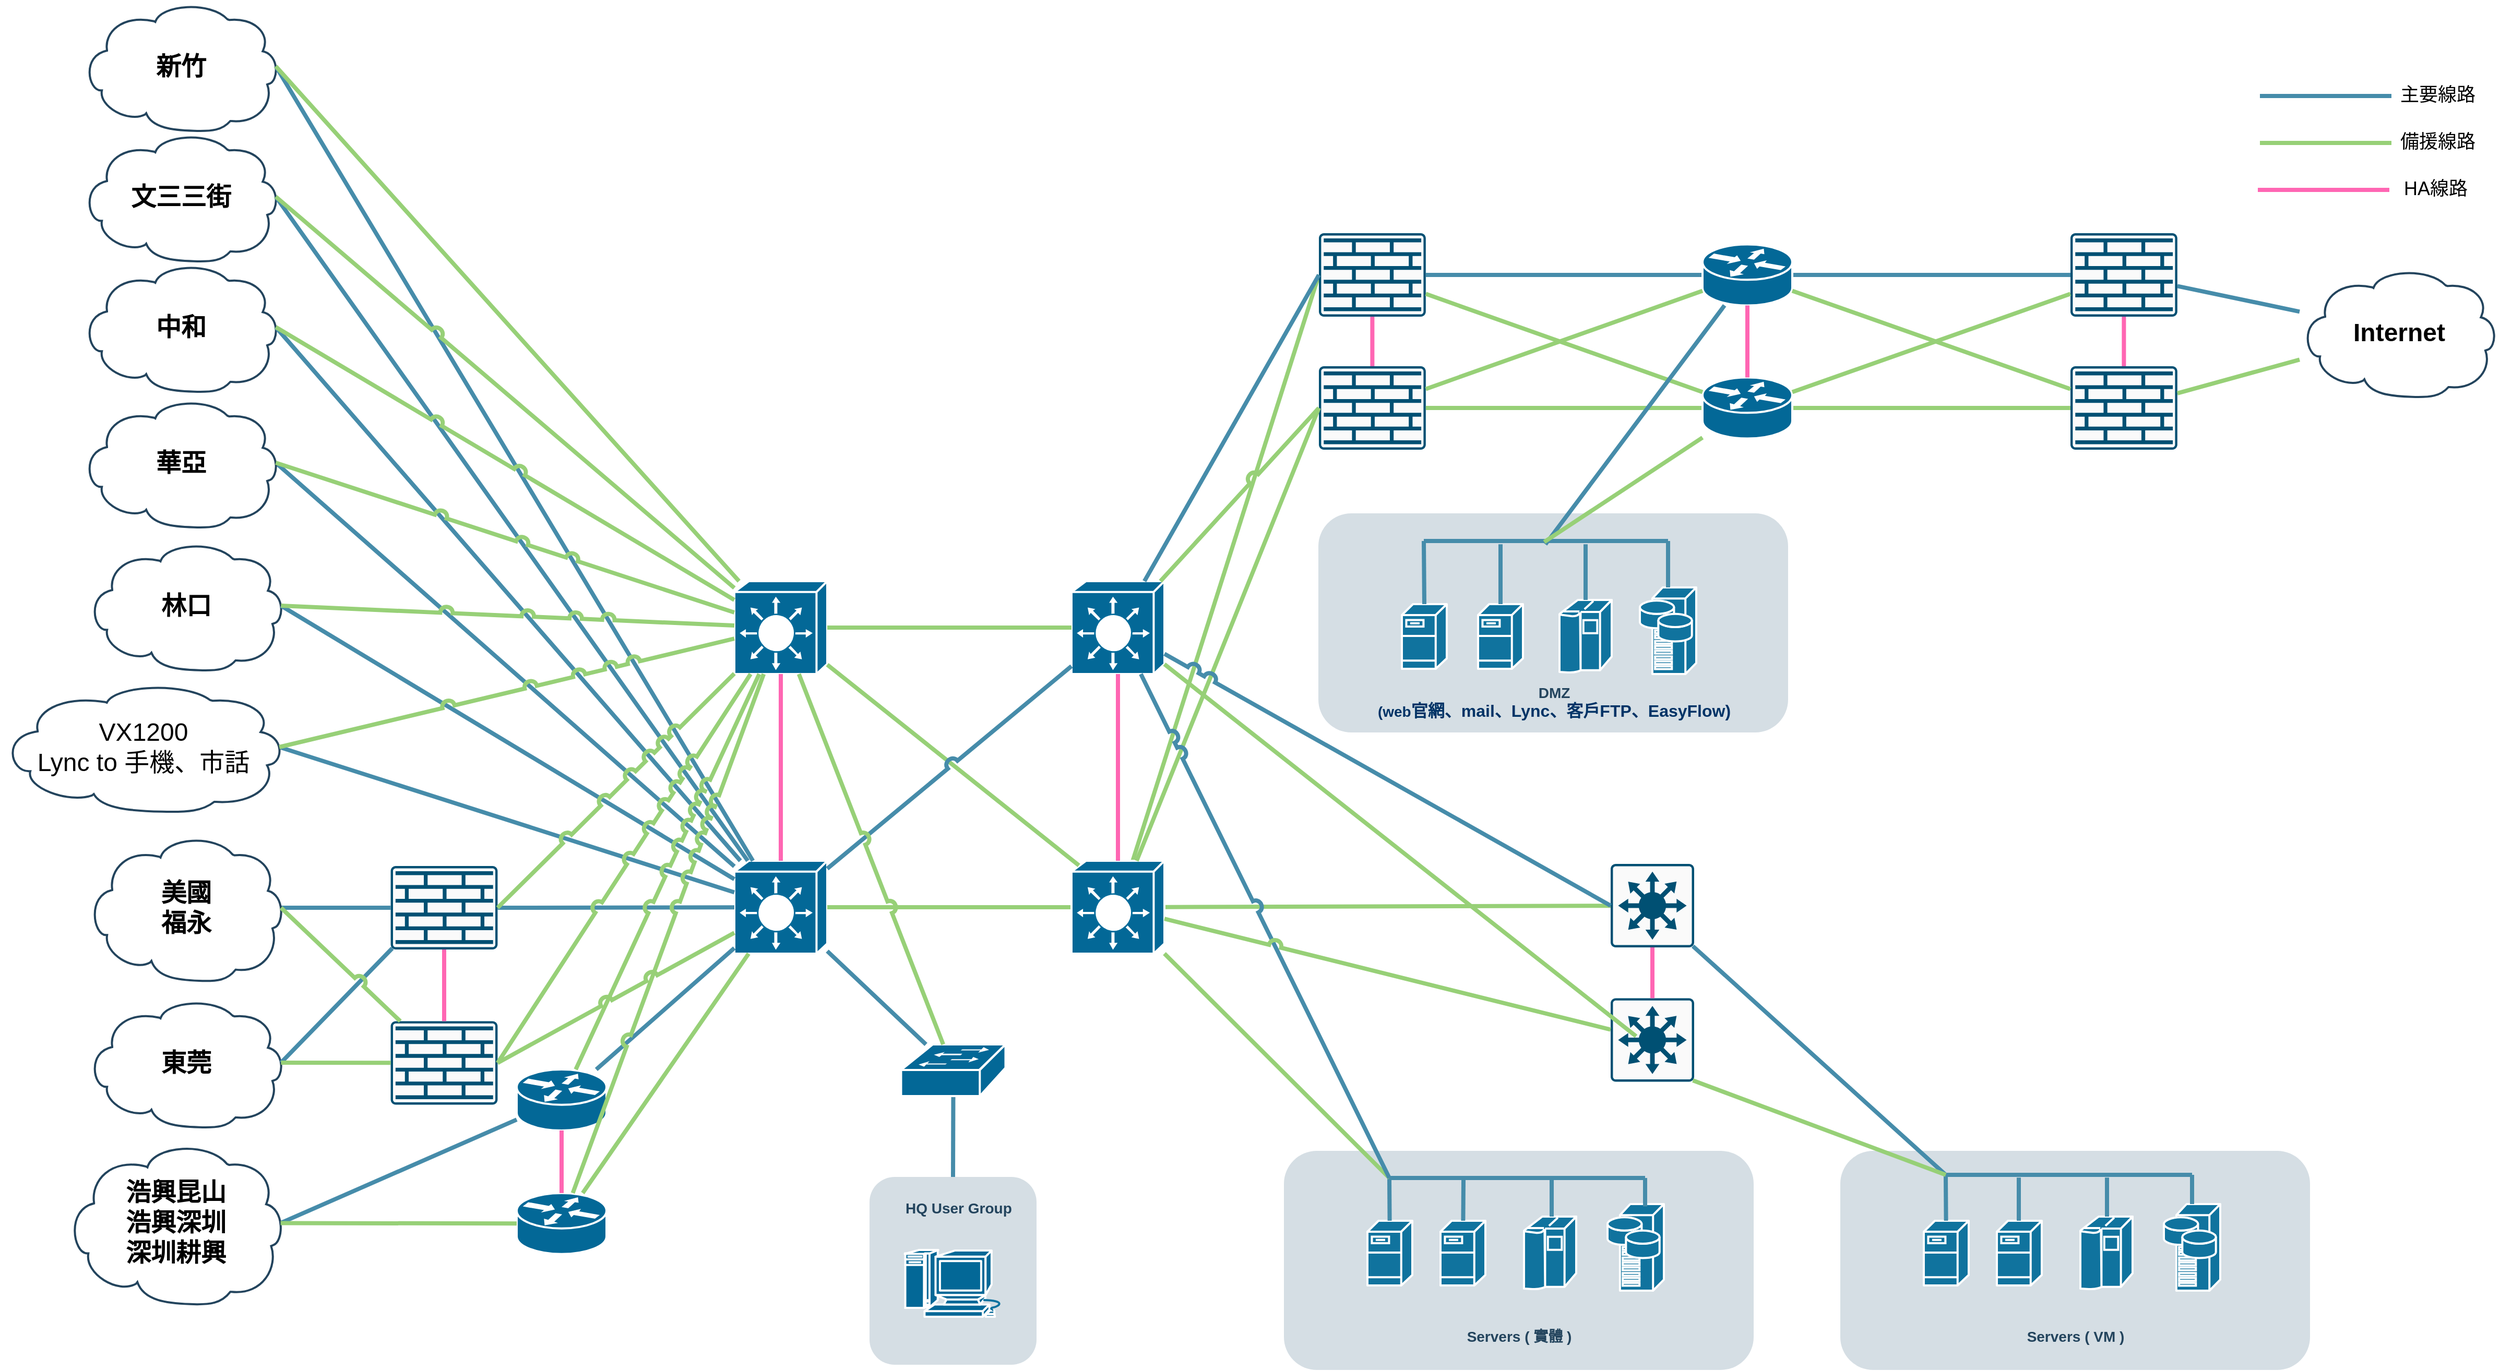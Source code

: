 <mxfile version="21.6.8" type="github">
  <diagram name="第 1 页" id="2Kp2IsGIeOANgpGV9u3z">
    <mxGraphModel dx="3116" dy="106" grid="1" gridSize="10" guides="1" tooltips="1" connect="1" arrows="1" fold="1" page="1" pageScale="1" pageWidth="827" pageHeight="1169" math="0" shadow="0">
      <root>
        <mxCell id="0" />
        <mxCell id="1" parent="0" />
        <mxCell id="GZBGt0tV6EPpzuoUCOiD-38" value="" style="group" vertex="1" connectable="0" parent="1">
          <mxGeometry x="1090" y="1871" width="450" height="210" as="geometry" />
        </mxCell>
        <mxCell id="ebNL-Uzspq8U-VdhPVA--2" value="" style="rounded=1;whiteSpace=wrap;html=1;strokeColor=none;fillColor=#BAC8D3;fontSize=24;fontColor=#23445D;align=center;opacity=60;container=0;" parent="GZBGt0tV6EPpzuoUCOiD-38" vertex="1">
          <mxGeometry width="450" height="210" as="geometry" />
        </mxCell>
        <mxCell id="ebNL-Uzspq8U-VdhPVA--3" value="" style="shape=mxgraph.cisco.servers.fileserver;html=1;dashed=0;fillColor=#10739E;strokeColor=#ffffff;strokeWidth=2;verticalLabelPosition=bottom;verticalAlign=top;fontFamily=Helvetica;fontSize=36;fontColor=#FFB366" parent="GZBGt0tV6EPpzuoUCOiD-38" vertex="1">
          <mxGeometry x="80" y="87" width="43" height="62" as="geometry" />
        </mxCell>
        <mxCell id="ebNL-Uzspq8U-VdhPVA--4" value="" style="shape=mxgraph.cisco.servers.fileserver;html=1;dashed=0;fillColor=#10739E;strokeColor=#ffffff;strokeWidth=2;verticalLabelPosition=bottom;verticalAlign=top;fontFamily=Helvetica;fontSize=36;fontColor=#FFB366" parent="GZBGt0tV6EPpzuoUCOiD-38" vertex="1">
          <mxGeometry x="153" y="87" width="43" height="62" as="geometry" />
        </mxCell>
        <mxCell id="ebNL-Uzspq8U-VdhPVA--5" value="" style="shape=mxgraph.cisco.computers_and_peripherals.ibm_mainframe;html=1;dashed=0;fillColor=#10739E;strokeColor=#ffffff;strokeWidth=2;verticalLabelPosition=bottom;verticalAlign=top;fontFamily=Helvetica;fontSize=36;fontColor=#FFB366" parent="GZBGt0tV6EPpzuoUCOiD-38" vertex="1">
          <mxGeometry x="231" y="83" width="50" height="70" as="geometry" />
        </mxCell>
        <mxCell id="ebNL-Uzspq8U-VdhPVA--6" value="" style="shape=mxgraph.cisco.servers.storage_server;html=1;dashed=0;fillColor=#10739E;strokeColor=#ffffff;strokeWidth=2;verticalLabelPosition=bottom;verticalAlign=top;fontFamily=Helvetica;fontSize=36;fontColor=#FFB366" parent="GZBGt0tV6EPpzuoUCOiD-38" vertex="1">
          <mxGeometry x="308" y="71" width="54" height="83" as="geometry" />
        </mxCell>
        <mxCell id="ebNL-Uzspq8U-VdhPVA--7" value="" style="line;html=1;strokeColor=#468CAA;" parent="GZBGt0tV6EPpzuoUCOiD-38" vertex="1">
          <mxGeometry x="101" y="21.5" width="234" height="10" as="geometry" />
        </mxCell>
        <mxCell id="ebNL-Uzspq8U-VdhPVA--8" value="" style="elbow=horizontal;endArrow=none;html=1;strokeColor=#468CAA;endFill=0;strokeWidth=4;rounded=1;exitX=0.5;exitY=0;exitDx=0;exitDy=0;exitPerimeter=0;entryX=0;entryY=0.5;entryDx=0;entryDy=0;entryPerimeter=0;" parent="GZBGt0tV6EPpzuoUCOiD-38" source="ebNL-Uzspq8U-VdhPVA--3" edge="1" target="ebNL-Uzspq8U-VdhPVA--7">
          <mxGeometry width="100" height="100" relative="1" as="geometry">
            <mxPoint x="99" y="160" as="sourcePoint" />
            <mxPoint x="99.278" y="202.083" as="targetPoint" />
          </mxGeometry>
        </mxCell>
        <mxCell id="ebNL-Uzspq8U-VdhPVA--9" value="" style="edgeStyle=elbowEdgeStyle;elbow=horizontal;endArrow=none;html=1;strokeColor=#468CAA;endFill=0;strokeWidth=4;rounded=1;exitX=0.5;exitY=0;exitDx=0;exitDy=0;exitPerimeter=0;entryX=0.315;entryY=0.814;entryDx=0;entryDy=0;entryPerimeter=0;" parent="GZBGt0tV6EPpzuoUCOiD-38" source="ebNL-Uzspq8U-VdhPVA--4" edge="1" target="ebNL-Uzspq8U-VdhPVA--7">
          <mxGeometry width="100" height="100" relative="1" as="geometry">
            <mxPoint x="171" y="160" as="sourcePoint" />
            <mxPoint x="175" y="67.5" as="targetPoint" />
          </mxGeometry>
        </mxCell>
        <mxCell id="ebNL-Uzspq8U-VdhPVA--10" value="" style="edgeStyle=elbowEdgeStyle;elbow=horizontal;endArrow=none;html=1;strokeColor=#468CAA;endFill=0;strokeWidth=4;rounded=1;exitX=0.5;exitY=0;exitDx=0;exitDy=0;exitPerimeter=0;entryX=0.663;entryY=0.814;entryDx=0;entryDy=0;entryPerimeter=0;" parent="GZBGt0tV6EPpzuoUCOiD-38" source="ebNL-Uzspq8U-VdhPVA--5" edge="1" target="ebNL-Uzspq8U-VdhPVA--7">
          <mxGeometry width="100" height="100" relative="1" as="geometry">
            <mxPoint x="255" y="160" as="sourcePoint" />
            <mxPoint x="255" y="57.5" as="targetPoint" />
          </mxGeometry>
        </mxCell>
        <mxCell id="ebNL-Uzspq8U-VdhPVA--11" value="" style="elbow=horizontal;endArrow=none;html=1;strokeColor=#468CAA;endFill=0;strokeWidth=4;rounded=1;exitX=0.5;exitY=0;exitDx=0;exitDy=0;exitPerimeter=0;entryX=1;entryY=0.5;entryDx=0;entryDy=0;entryPerimeter=0;" parent="GZBGt0tV6EPpzuoUCOiD-38" source="ebNL-Uzspq8U-VdhPVA--6" edge="1" target="ebNL-Uzspq8U-VdhPVA--7">
          <mxGeometry width="100" height="100" relative="1" as="geometry">
            <mxPoint x="340" y="160" as="sourcePoint" />
            <mxPoint x="335" y="57.5" as="targetPoint" />
          </mxGeometry>
        </mxCell>
        <mxCell id="ebNL-Uzspq8U-VdhPVA--12" value="&lt;font color=&quot;#23445d&quot;&gt;DMZ&lt;/font&gt;&lt;br&gt;&lt;font color=&quot;#003366&quot;&gt;(web&lt;span style=&quot;font-size:12.0pt;font-family:&amp;quot;新細明體&amp;quot;,serif;mso-bidi-font-family:Calibri;&lt;br/&gt;mso-ansi-language:EN-US;mso-fareast-language:ZH-TW;mso-bidi-language:AR-SA&quot;&gt;官網、&lt;/span&gt;&lt;span style=&quot;font-size:12.0pt;font-family:&amp;quot;Calibri&amp;quot;,sans-serif;mso-fareast-font-family:&lt;br/&gt;新細明體;mso-ansi-language:EN-US;mso-fareast-language:ZH-TW;mso-bidi-language:AR-SA&quot; lang=&quot;EN-US&quot;&gt;mail&lt;/span&gt;&lt;span style=&quot;font-size:12.0pt;font-family:&amp;quot;新細明體&amp;quot;,serif;mso-bidi-font-family:Calibri;&lt;br/&gt;mso-ansi-language:EN-US;mso-fareast-language:ZH-TW;mso-bidi-language:AR-SA&quot;&gt;、&lt;/span&gt;&lt;span style=&quot;font-size:12.0pt;font-family:&amp;quot;Calibri&amp;quot;,sans-serif;mso-fareast-font-family:&lt;br/&gt;新細明體;mso-ansi-language:EN-US;mso-fareast-language:ZH-TW;mso-bidi-language:AR-SA&quot; lang=&quot;EN-US&quot;&gt;Lync&lt;/span&gt;&lt;span style=&quot;font-size:12.0pt;font-family:&amp;quot;新細明體&amp;quot;,serif;mso-bidi-font-family:Calibri;&lt;br/&gt;mso-ansi-language:EN-US;mso-fareast-language:ZH-TW;mso-bidi-language:AR-SA&quot;&gt;、客戶&lt;/span&gt;&lt;span style=&quot;font-size:12.0pt;font-family:&amp;quot;Calibri&amp;quot;,sans-serif;mso-fareast-font-family:&lt;br/&gt;新細明體;mso-ansi-language:EN-US;mso-fareast-language:ZH-TW;mso-bidi-language:AR-SA&quot; lang=&quot;EN-US&quot;&gt;FTP、EasyFlow)&lt;/span&gt;&lt;/font&gt;&lt;font color=&quot;#23445d&quot;&gt;&lt;br&gt;&lt;/font&gt;" style="rounded=1;whiteSpace=wrap;html=1;strokeColor=none;fillColor=none;fontSize=14;fontColor=#742B21;align=center;fontStyle=1" parent="GZBGt0tV6EPpzuoUCOiD-38" vertex="1">
          <mxGeometry x="41" y="171" width="370" height="19" as="geometry" />
        </mxCell>
        <mxCell id="12ae3frHGvqBDCMUcqmj-1" value="" style="group" parent="1" vertex="1" connectable="0">
          <mxGeometry x="1057" y="2482" width="450" height="210" as="geometry" />
        </mxCell>
        <mxCell id="12ae3frHGvqBDCMUcqmj-2" value="" style="rounded=1;whiteSpace=wrap;html=1;strokeColor=none;fillColor=#BAC8D3;fontSize=24;fontColor=#23445D;align=center;opacity=60;" parent="12ae3frHGvqBDCMUcqmj-1" vertex="1">
          <mxGeometry width="450" height="210" as="geometry" />
        </mxCell>
        <mxCell id="12ae3frHGvqBDCMUcqmj-3" value="" style="shape=mxgraph.cisco.servers.fileserver;html=1;dashed=0;fillColor=#10739E;strokeColor=#ffffff;strokeWidth=2;verticalLabelPosition=bottom;verticalAlign=top;fontFamily=Helvetica;fontSize=36;fontColor=#FFB366" parent="12ae3frHGvqBDCMUcqmj-1" vertex="1">
          <mxGeometry x="80" y="67" width="43" height="62" as="geometry" />
        </mxCell>
        <mxCell id="12ae3frHGvqBDCMUcqmj-4" value="" style="shape=mxgraph.cisco.servers.fileserver;html=1;dashed=0;fillColor=#10739E;strokeColor=#ffffff;strokeWidth=2;verticalLabelPosition=bottom;verticalAlign=top;fontFamily=Helvetica;fontSize=36;fontColor=#FFB366" parent="12ae3frHGvqBDCMUcqmj-1" vertex="1">
          <mxGeometry x="150" y="67" width="43" height="62" as="geometry" />
        </mxCell>
        <mxCell id="12ae3frHGvqBDCMUcqmj-5" value="" style="shape=mxgraph.cisco.computers_and_peripherals.ibm_mainframe;html=1;dashed=0;fillColor=#10739E;strokeColor=#ffffff;strokeWidth=2;verticalLabelPosition=bottom;verticalAlign=top;fontFamily=Helvetica;fontSize=36;fontColor=#FFB366" parent="12ae3frHGvqBDCMUcqmj-1" vertex="1">
          <mxGeometry x="230" y="63" width="50" height="70" as="geometry" />
        </mxCell>
        <mxCell id="12ae3frHGvqBDCMUcqmj-6" value="" style="shape=mxgraph.cisco.servers.storage_server;html=1;dashed=0;fillColor=#10739E;strokeColor=#ffffff;strokeWidth=2;verticalLabelPosition=bottom;verticalAlign=top;fontFamily=Helvetica;fontSize=36;fontColor=#FFB366" parent="12ae3frHGvqBDCMUcqmj-1" vertex="1">
          <mxGeometry x="310" y="51" width="54" height="83" as="geometry" />
        </mxCell>
        <mxCell id="12ae3frHGvqBDCMUcqmj-7" value="" style="line;html=1;strokeColor=#468CAA;" parent="12ae3frHGvqBDCMUcqmj-1" vertex="1">
          <mxGeometry x="101" y="21" width="245" height="10" as="geometry" />
        </mxCell>
        <mxCell id="12ae3frHGvqBDCMUcqmj-8" value="" style="elbow=horizontal;endArrow=none;html=1;strokeColor=#468CAA;endFill=0;strokeWidth=4;rounded=1;entryX=0;entryY=0.5;entryDx=0;entryDy=0;entryPerimeter=0;" parent="12ae3frHGvqBDCMUcqmj-1" source="12ae3frHGvqBDCMUcqmj-3" edge="1" target="12ae3frHGvqBDCMUcqmj-7">
          <mxGeometry width="100" height="100" relative="1" as="geometry">
            <mxPoint x="99" y="140" as="sourcePoint" />
            <mxPoint x="99.278" y="182.083" as="targetPoint" />
          </mxGeometry>
        </mxCell>
        <mxCell id="12ae3frHGvqBDCMUcqmj-9" value="" style="elbow=horizontal;endArrow=none;html=1;strokeColor=#468CAA;endFill=0;strokeWidth=4;rounded=1;" parent="12ae3frHGvqBDCMUcqmj-1" source="12ae3frHGvqBDCMUcqmj-4" edge="1">
          <mxGeometry width="100" height="100" relative="1" as="geometry">
            <mxPoint x="171" y="140" as="sourcePoint" />
            <mxPoint x="172" y="28" as="targetPoint" />
          </mxGeometry>
        </mxCell>
        <mxCell id="12ae3frHGvqBDCMUcqmj-10" value="" style="edgeStyle=elbowEdgeStyle;elbow=horizontal;endArrow=none;html=1;strokeColor=#468CAA;endFill=0;strokeWidth=4;rounded=1;entryX=0.634;entryY=0.64;entryDx=0;entryDy=0;entryPerimeter=0;" parent="12ae3frHGvqBDCMUcqmj-1" source="12ae3frHGvqBDCMUcqmj-5" edge="1" target="12ae3frHGvqBDCMUcqmj-7">
          <mxGeometry width="100" height="100" relative="1" as="geometry">
            <mxPoint x="255" y="140" as="sourcePoint" />
            <mxPoint x="255.278" y="182.083" as="targetPoint" />
          </mxGeometry>
        </mxCell>
        <mxCell id="12ae3frHGvqBDCMUcqmj-11" value="" style="elbow=horizontal;endArrow=none;html=1;strokeColor=#468CAA;endFill=0;strokeWidth=4;rounded=1;entryX=1;entryY=0.5;entryDx=0;entryDy=0;entryPerimeter=0;exitX=0.667;exitY=0.027;exitDx=0;exitDy=0;exitPerimeter=0;" parent="12ae3frHGvqBDCMUcqmj-1" source="12ae3frHGvqBDCMUcqmj-6" edge="1" target="12ae3frHGvqBDCMUcqmj-7">
          <mxGeometry width="100" height="100" relative="1" as="geometry">
            <mxPoint x="340" y="140" as="sourcePoint" />
            <mxPoint x="340.278" y="182.083" as="targetPoint" />
          </mxGeometry>
        </mxCell>
        <mxCell id="12ae3frHGvqBDCMUcqmj-12" value="&lt;font color=&quot;#23445d&quot;&gt;Servers ( 實體 )&lt;/font&gt;" style="rounded=1;whiteSpace=wrap;html=1;strokeColor=none;fillColor=none;fontSize=14;fontColor=#742B21;align=center;fontStyle=1" parent="12ae3frHGvqBDCMUcqmj-1" vertex="1">
          <mxGeometry x="153.5" y="168" width="143" height="19" as="geometry" />
        </mxCell>
        <mxCell id="12ae3frHGvqBDCMUcqmj-13" style="rounded=1;orthogonalLoop=1;jettySize=auto;html=1;exitX=0.5;exitY=0;exitDx=0;exitDy=0;entryX=0.5;entryY=0.98;entryDx=0;entryDy=0;entryPerimeter=0;strokeColor=#468CAA;strokeWidth=4;endArrow=none;endFill=0;" parent="1" source="12ae3frHGvqBDCMUcqmj-60" target="12ae3frHGvqBDCMUcqmj-56" edge="1">
          <mxGeometry relative="1" as="geometry" />
        </mxCell>
        <mxCell id="12ae3frHGvqBDCMUcqmj-14" value="" style="group" parent="1" vertex="1" connectable="0">
          <mxGeometry x="200.0" y="2209" width="105" height="112" as="geometry" />
        </mxCell>
        <mxCell id="12ae3frHGvqBDCMUcqmj-15" value="" style="sketch=0;points=[[0.015,0.015,0],[0.985,0.015,0],[0.985,0.985,0],[0.015,0.985,0],[0.25,0,0],[0.5,0,0],[0.75,0,0],[1,0.25,0],[1,0.5,0],[1,0.75,0],[0.75,1,0],[0.5,1,0],[0.25,1,0],[0,0.75,0],[0,0.5,0],[0,0.25,0]];verticalLabelPosition=bottom;html=1;verticalAlign=top;aspect=fixed;align=center;pointerEvents=1;shape=mxgraph.cisco19.rect;prIcon=firewall;fillColor=#FAFAFA;strokeColor=#005073;" parent="12ae3frHGvqBDCMUcqmj-14" vertex="1">
          <mxGeometry x="1.3" width="102.4" height="80" as="geometry" />
        </mxCell>
        <mxCell id="12ae3frHGvqBDCMUcqmj-17" value="" style="group;points=[[0,0,0,0,0],[0,0.25,0,0,0],[0,0.5,0,0,0],[0,0.75,0,0,0],[0,1,0,0,0],[0.25,0,0,0,0],[0.25,1,0,0,0],[0.5,0,0,0,0],[0.5,1,0,0,0],[0.75,0,0,0,0],[0.75,1,0,0,0],[1,0,0,0,0],[1,0.25,0,0,0],[1,0.5,0,0,0],[1,0.75,0,0,0],[1,1,0,0,0]];" parent="1" vertex="1" connectable="0">
          <mxGeometry x="520" y="2204" width="110" height="120" as="geometry" />
        </mxCell>
        <mxCell id="12ae3frHGvqBDCMUcqmj-18" value="" style="shape=mxgraph.cisco.switches.layer_3_switch;sketch=0;html=1;pointerEvents=1;dashed=0;fillColor=#036897;strokeColor=#ffffff;strokeWidth=2;verticalLabelPosition=bottom;verticalAlign=top;align=center;outlineConnect=0;aspect=fixed;points=[[0,0.25,0,0,0],[0,0.5,0,0,0],[0,0.76,0,0,0],[0,1,0,0,0],[0.07,0,0,0,0],[0.29,0,0,0,0],[0.5,0,0,0,0],[0.5,1,0,0,0],[0.75,0,0,0,0],[0.95,0.94,0,0,0],[1,0,0,0,0],[1,0.5,0,0,0]];" parent="12ae3frHGvqBDCMUcqmj-17" vertex="1">
          <mxGeometry x="10.5" width="89" height="89" as="geometry" />
        </mxCell>
        <mxCell id="12ae3frHGvqBDCMUcqmj-20" style="rounded=1;orthogonalLoop=1;jettySize=auto;html=1;exitX=1;exitY=0.5;exitDx=0;exitDy=0;exitPerimeter=0;strokeColor=#468CAA;endArrow=none;endFill=0;strokeWidth=4;" parent="1" source="12ae3frHGvqBDCMUcqmj-15" target="12ae3frHGvqBDCMUcqmj-18" edge="1">
          <mxGeometry relative="1" as="geometry" />
        </mxCell>
        <mxCell id="12ae3frHGvqBDCMUcqmj-21" value="" style="group" parent="1" vertex="1" connectable="0">
          <mxGeometry x="1365" y="2207" width="90" height="113" as="geometry" />
        </mxCell>
        <mxCell id="12ae3frHGvqBDCMUcqmj-22" value="" style="sketch=0;points=[[0.015,0.015,0],[0.985,0.015,0],[0.985,0.985,0],[0.015,0.985,0],[0.25,0,0],[0.5,0,0],[0.75,0,0],[1,0.25,0],[1,0.5,0],[1,0.75,0],[0.75,1,0],[0.5,1,0],[0.25,1,0],[0,0.75,0],[0,0.5,0],[0,0.25,0]];verticalLabelPosition=bottom;html=1;verticalAlign=top;aspect=fixed;align=center;pointerEvents=1;shape=mxgraph.cisco19.rect;prIcon=l3_switch;fillColor=#FAFAFA;strokeColor=#005073;" parent="12ae3frHGvqBDCMUcqmj-21" vertex="1">
          <mxGeometry x="5" width="80" height="80" as="geometry" />
        </mxCell>
        <mxCell id="12ae3frHGvqBDCMUcqmj-24" style="rounded=1;orthogonalLoop=1;jettySize=auto;html=1;strokeWidth=4;strokeColor=#97D077;endArrow=none;endFill=0;" parent="1" source="12ae3frHGvqBDCMUcqmj-18" target="12ae3frHGvqBDCMUcqmj-64" edge="1">
          <mxGeometry relative="1" as="geometry" />
        </mxCell>
        <mxCell id="12ae3frHGvqBDCMUcqmj-25" style="rounded=1;orthogonalLoop=1;jettySize=auto;html=1;strokeColor=#97D077;strokeWidth=4;endArrow=none;endFill=0;" parent="1" source="12ae3frHGvqBDCMUcqmj-64" target="12ae3frHGvqBDCMUcqmj-22" edge="1">
          <mxGeometry relative="1" as="geometry">
            <mxPoint x="1380" y="2170" as="targetPoint" />
          </mxGeometry>
        </mxCell>
        <mxCell id="12ae3frHGvqBDCMUcqmj-26" value="" style="group" parent="1" vertex="1" connectable="0">
          <mxGeometry x="315" y="2404" width="100" height="149.44" as="geometry" />
        </mxCell>
        <mxCell id="12ae3frHGvqBDCMUcqmj-27" value="" style="shape=mxgraph.cisco.routers.router;sketch=0;html=1;pointerEvents=1;dashed=0;fillColor=#036897;strokeColor=#ffffff;strokeWidth=2;verticalLabelPosition=bottom;verticalAlign=top;align=center;outlineConnect=0;aspect=fixed;" parent="12ae3frHGvqBDCMUcqmj-26" vertex="1">
          <mxGeometry x="7" width="86" height="58.44" as="geometry" />
        </mxCell>
        <mxCell id="eVyLxdBei2JVoM4hP0GL-2" value="" style="group" parent="12ae3frHGvqBDCMUcqmj-26" vertex="1" connectable="0">
          <mxGeometry y="118.44" width="100" height="91" as="geometry" />
        </mxCell>
        <mxCell id="eVyLxdBei2JVoM4hP0GL-3" value="" style="shape=mxgraph.cisco.routers.router;sketch=0;html=1;pointerEvents=1;dashed=0;fillColor=#036897;strokeColor=#ffffff;strokeWidth=2;verticalLabelPosition=bottom;verticalAlign=top;align=center;outlineConnect=0;aspect=fixed;" parent="eVyLxdBei2JVoM4hP0GL-2" vertex="1">
          <mxGeometry x="7" width="86" height="58.44" as="geometry" />
        </mxCell>
        <mxCell id="GZBGt0tV6EPpzuoUCOiD-46" style="rounded=1;orthogonalLoop=1;jettySize=auto;html=1;exitX=0.5;exitY=0;exitDx=0;exitDy=0;entryX=0.5;entryY=1;entryDx=0;entryDy=0;entryPerimeter=0;strokeColor=#FF66B3;strokeWidth=4;endArrow=none;endFill=0;exitPerimeter=0;" edge="1" parent="12ae3frHGvqBDCMUcqmj-26" source="eVyLxdBei2JVoM4hP0GL-3" target="12ae3frHGvqBDCMUcqmj-27">
          <mxGeometry relative="1" as="geometry">
            <mxPoint x="380" y="137" as="sourcePoint" />
            <mxPoint x="380" y="59" as="targetPoint" />
          </mxGeometry>
        </mxCell>
        <mxCell id="12ae3frHGvqBDCMUcqmj-32" style="rounded=1;orthogonalLoop=1;jettySize=auto;html=1;strokeColor=#468CAA;strokeWidth=4;endArrow=none;endFill=0;" parent="1" source="12ae3frHGvqBDCMUcqmj-27" target="12ae3frHGvqBDCMUcqmj-18" edge="1">
          <mxGeometry relative="1" as="geometry" />
        </mxCell>
        <mxCell id="12ae3frHGvqBDCMUcqmj-33" style="rounded=1;orthogonalLoop=1;jettySize=auto;html=1;endArrow=none;endFill=0;strokeWidth=4;strokeColor=#97D077;exitX=0;exitY=0.5;exitDx=0;exitDy=0;exitPerimeter=0;jumpStyle=arc;" parent="1" source="ebNL-Uzspq8U-VdhPVA--17" target="12ae3frHGvqBDCMUcqmj-64" edge="1">
          <mxGeometry relative="1" as="geometry">
            <mxPoint x="897.2" y="2010" as="sourcePoint" />
            <mxPoint x="830" y="1850" as="targetPoint" />
          </mxGeometry>
        </mxCell>
        <mxCell id="12ae3frHGvqBDCMUcqmj-34" value="" style="group" parent="1" vertex="1" connectable="0">
          <mxGeometry x="1590" y="2482" width="450" height="210" as="geometry" />
        </mxCell>
        <mxCell id="12ae3frHGvqBDCMUcqmj-35" value="" style="rounded=1;whiteSpace=wrap;html=1;strokeColor=none;fillColor=#BAC8D3;fontSize=24;fontColor=#23445D;align=center;opacity=60;" parent="12ae3frHGvqBDCMUcqmj-34" vertex="1">
          <mxGeometry width="450" height="210" as="geometry" />
        </mxCell>
        <mxCell id="12ae3frHGvqBDCMUcqmj-36" value="" style="shape=mxgraph.cisco.servers.fileserver;html=1;dashed=0;fillColor=#10739E;strokeColor=#ffffff;strokeWidth=2;verticalLabelPosition=bottom;verticalAlign=top;fontFamily=Helvetica;fontSize=36;fontColor=#FFB366" parent="12ae3frHGvqBDCMUcqmj-34" vertex="1">
          <mxGeometry x="80" y="67" width="43" height="62" as="geometry" />
        </mxCell>
        <mxCell id="12ae3frHGvqBDCMUcqmj-37" value="" style="shape=mxgraph.cisco.servers.fileserver;html=1;dashed=0;fillColor=#10739E;strokeColor=#ffffff;strokeWidth=2;verticalLabelPosition=bottom;verticalAlign=top;fontFamily=Helvetica;fontSize=36;fontColor=#FFB366" parent="12ae3frHGvqBDCMUcqmj-34" vertex="1">
          <mxGeometry x="150" y="67" width="43" height="62" as="geometry" />
        </mxCell>
        <mxCell id="12ae3frHGvqBDCMUcqmj-38" value="" style="shape=mxgraph.cisco.computers_and_peripherals.ibm_mainframe;html=1;dashed=0;fillColor=#10739E;strokeColor=#ffffff;strokeWidth=2;verticalLabelPosition=bottom;verticalAlign=top;fontFamily=Helvetica;fontSize=36;fontColor=#FFB366" parent="12ae3frHGvqBDCMUcqmj-34" vertex="1">
          <mxGeometry x="230" y="63" width="50" height="70" as="geometry" />
        </mxCell>
        <mxCell id="12ae3frHGvqBDCMUcqmj-39" value="" style="shape=mxgraph.cisco.servers.storage_server;html=1;dashed=0;fillColor=#10739E;strokeColor=#ffffff;strokeWidth=2;verticalLabelPosition=bottom;verticalAlign=top;fontFamily=Helvetica;fontSize=36;fontColor=#FFB366" parent="12ae3frHGvqBDCMUcqmj-34" vertex="1">
          <mxGeometry x="310" y="51" width="54" height="83" as="geometry" />
        </mxCell>
        <mxCell id="12ae3frHGvqBDCMUcqmj-40" value="" style="line;html=1;strokeColor=#468CAA;" parent="12ae3frHGvqBDCMUcqmj-34" vertex="1">
          <mxGeometry x="101" y="18" width="236" height="10" as="geometry" />
        </mxCell>
        <mxCell id="12ae3frHGvqBDCMUcqmj-41" value="" style="elbow=horizontal;endArrow=none;html=1;strokeColor=#468CAA;endFill=0;strokeWidth=4;rounded=1;entryX=0;entryY=0.5;entryDx=0;entryDy=0;entryPerimeter=0;" parent="12ae3frHGvqBDCMUcqmj-34" source="12ae3frHGvqBDCMUcqmj-36" edge="1" target="12ae3frHGvqBDCMUcqmj-40">
          <mxGeometry width="100" height="100" relative="1" as="geometry">
            <mxPoint x="99" y="140" as="sourcePoint" />
            <mxPoint x="99.278" y="182.083" as="targetPoint" />
          </mxGeometry>
        </mxCell>
        <mxCell id="12ae3frHGvqBDCMUcqmj-42" value="" style="edgeStyle=elbowEdgeStyle;elbow=horizontal;endArrow=none;html=1;strokeColor=#468CAA;endFill=0;strokeWidth=4;rounded=1;entryX=0.296;entryY=0.763;entryDx=0;entryDy=0;entryPerimeter=0;" parent="12ae3frHGvqBDCMUcqmj-34" source="12ae3frHGvqBDCMUcqmj-37" edge="1" target="12ae3frHGvqBDCMUcqmj-40">
          <mxGeometry width="100" height="100" relative="1" as="geometry">
            <mxPoint x="171" y="140" as="sourcePoint" />
            <mxPoint x="171.278" y="182.083" as="targetPoint" />
          </mxGeometry>
        </mxCell>
        <mxCell id="12ae3frHGvqBDCMUcqmj-43" value="" style="edgeStyle=elbowEdgeStyle;elbow=horizontal;endArrow=none;html=1;strokeColor=#468CAA;endFill=0;strokeWidth=4;rounded=1;entryX=0.655;entryY=0.763;entryDx=0;entryDy=0;entryPerimeter=0;" parent="12ae3frHGvqBDCMUcqmj-34" source="12ae3frHGvqBDCMUcqmj-38" edge="1" target="12ae3frHGvqBDCMUcqmj-40">
          <mxGeometry width="100" height="100" relative="1" as="geometry">
            <mxPoint x="255" y="140" as="sourcePoint" />
            <mxPoint x="255.278" y="182.083" as="targetPoint" />
          </mxGeometry>
        </mxCell>
        <mxCell id="12ae3frHGvqBDCMUcqmj-44" value="" style="elbow=horizontal;endArrow=none;html=1;strokeColor=#468CAA;endFill=0;strokeWidth=4;rounded=1;entryX=1;entryY=0.5;entryDx=0;entryDy=0;entryPerimeter=0;" parent="12ae3frHGvqBDCMUcqmj-34" source="12ae3frHGvqBDCMUcqmj-39" edge="1" target="12ae3frHGvqBDCMUcqmj-40">
          <mxGeometry width="100" height="100" relative="1" as="geometry">
            <mxPoint x="340" y="140" as="sourcePoint" />
            <mxPoint x="340.278" y="182.083" as="targetPoint" />
          </mxGeometry>
        </mxCell>
        <mxCell id="12ae3frHGvqBDCMUcqmj-45" value="&lt;font color=&quot;#23445d&quot;&gt;Servers ( VM )&lt;/font&gt;" style="rounded=1;whiteSpace=wrap;html=1;strokeColor=none;fillColor=none;fontSize=14;fontColor=#742B21;align=center;fontStyle=1" parent="12ae3frHGvqBDCMUcqmj-34" vertex="1">
          <mxGeometry x="153.5" y="168" width="143" height="19" as="geometry" />
        </mxCell>
        <mxCell id="12ae3frHGvqBDCMUcqmj-46" style="rounded=1;orthogonalLoop=1;jettySize=auto;html=1;exitX=0.985;exitY=0.985;exitDx=0;exitDy=0;exitPerimeter=0;entryX=0;entryY=0.5;entryDx=0;entryDy=0;entryPerimeter=0;strokeWidth=4;strokeColor=#468CAA;endArrow=none;endFill=0;" parent="1" source="12ae3frHGvqBDCMUcqmj-22" target="12ae3frHGvqBDCMUcqmj-40" edge="1">
          <mxGeometry relative="1" as="geometry" />
        </mxCell>
        <mxCell id="12ae3frHGvqBDCMUcqmj-47" style="rounded=1;orthogonalLoop=1;jettySize=auto;html=1;strokeColor=#468CAA;strokeWidth=4;endArrow=none;endFill=0;exitX=0.98;exitY=0.5;exitDx=0;exitDy=0;exitPerimeter=0;elbow=vertical;" parent="1" source="FHWAyMyx4tsviVWadhPC-7" target="12ae3frHGvqBDCMUcqmj-18" edge="1">
          <mxGeometry relative="1" as="geometry">
            <mxPoint x="560" y="1910" as="sourcePoint" />
          </mxGeometry>
        </mxCell>
        <mxCell id="12ae3frHGvqBDCMUcqmj-49" value="&lt;p style=&quot;margin-top: 0pt; margin-bottom: 0pt; margin-left: 0in; direction: ltr; unicode-bidi: embed; word-break: normal; font-size: 23px;&quot;&gt;&lt;/p&gt;&lt;p style=&quot;margin-top: 0pt; margin-bottom: 0pt; margin-left: 0in; direction: ltr; unicode-bidi: embed; word-break: normal;&quot;&gt;&lt;span style=&quot;background-color: initial; font-size: 18pt; color: rgb(0, 0, 0);&quot;&gt;林口&lt;/span&gt;&lt;br&gt;&lt;/p&gt;" style="shape=mxgraph.cisco.storage.cloud;html=1;dashed=0;strokeColor=#23445D;fillColor=#ffffff;strokeWidth=2;fontFamily=Helvetica;fontSize=24;fontColor=#23445D;align=center;fontStyle=1" parent="1" vertex="1">
          <mxGeometry x="-90" y="1897" width="190" height="125" as="geometry" />
        </mxCell>
        <mxCell id="12ae3frHGvqBDCMUcqmj-50" style="rounded=1;orthogonalLoop=1;jettySize=auto;html=1;entryX=0.98;entryY=0.5;entryDx=0;entryDy=0;entryPerimeter=0;strokeColor=#468CAA;strokeWidth=4;endArrow=none;endFill=0;elbow=vertical;" parent="1" edge="1" source="12ae3frHGvqBDCMUcqmj-18">
          <mxGeometry relative="1" as="geometry">
            <mxPoint x="536.73" y="2204" as="sourcePoint" />
            <mxPoint x="96.2" y="1959.5" as="targetPoint" />
          </mxGeometry>
        </mxCell>
        <mxCell id="12ae3frHGvqBDCMUcqmj-51" value="&lt;p style=&quot;margin-top: 0pt; margin-bottom: 0pt; margin-left: 0in; direction: ltr; unicode-bidi: embed; word-break: normal; font-size: 24px;&quot;&gt;&lt;br&gt;&lt;/p&gt;" style="text;html=1;align=center;verticalAlign=middle;resizable=0;points=[];autosize=1;strokeColor=none;fillColor=none;" parent="1" vertex="1">
          <mxGeometry x="744.5" y="2380" width="20" height="40" as="geometry" />
        </mxCell>
        <mxCell id="12ae3frHGvqBDCMUcqmj-52" style="rounded=1;orthogonalLoop=1;jettySize=auto;html=1;exitX=0;exitY=0.5;exitDx=0;exitDy=0;exitPerimeter=0;strokeColor=#97D077;strokeWidth=4;endArrow=none;endFill=0;" parent="1" source="12ae3frHGvqBDCMUcqmj-7" target="12ae3frHGvqBDCMUcqmj-64" edge="1">
          <mxGeometry relative="1" as="geometry" />
        </mxCell>
        <mxCell id="12ae3frHGvqBDCMUcqmj-53" style="rounded=1;orthogonalLoop=1;jettySize=auto;html=1;exitX=0.98;exitY=0.5;exitDx=0;exitDy=0;exitPerimeter=0;strokeColor=#468CAA;strokeWidth=4;endArrow=none;endFill=0;" parent="1" source="12ae3frHGvqBDCMUcqmj-54" target="12ae3frHGvqBDCMUcqmj-18" edge="1">
          <mxGeometry relative="1" as="geometry">
            <mxPoint x="430" y="2190" as="targetPoint" />
          </mxGeometry>
        </mxCell>
        <mxCell id="12ae3frHGvqBDCMUcqmj-54" value="&lt;p style=&quot;margin-top: 0pt; margin-bottom: 0pt; margin-left: 0in; direction: ltr; unicode-bidi: embed; word-break: normal; font-size: 23px;&quot;&gt;&lt;/p&gt;&lt;p style=&quot;border-color: var(--border-color); color: rgb(0, 0, 0); font-weight: 400; margin-top: 0pt; margin-bottom: 0pt; margin-left: 0in; direction: ltr; unicode-bidi: embed; word-break: normal;&quot;&gt;&lt;font style=&quot;border-color: var(--border-color);&quot;&gt;VX1200&lt;/font&gt;&lt;/p&gt;&lt;p style=&quot;border-color: var(--border-color); color: rgb(0, 0, 0); font-weight: 400; margin-top: 0pt; margin-bottom: 0pt; margin-left: 0in; direction: ltr; unicode-bidi: embed; word-break: normal;&quot;&gt;&lt;font style=&quot;border-color: var(--border-color);&quot;&gt;Lync to&amp;nbsp;&lt;span style=&quot;border-color: var(--border-color); font-family: 微軟正黑體;&quot;&gt;手機、市話&lt;/span&gt;&lt;/font&gt;&lt;/p&gt;" style="shape=mxgraph.cisco.storage.cloud;html=1;dashed=0;strokeColor=#23445D;fillColor=#ffffff;strokeWidth=2;fontFamily=Helvetica;fontSize=24;fontColor=#23445D;align=center;fontStyle=1" parent="1" vertex="1">
          <mxGeometry x="-172" y="2032.5" width="272" height="125" as="geometry" />
        </mxCell>
        <mxCell id="12ae3frHGvqBDCMUcqmj-55" value="" style="group" parent="1" vertex="1" connectable="0">
          <mxGeometry x="678" y="2380" width="124.5" height="83" as="geometry" />
        </mxCell>
        <mxCell id="12ae3frHGvqBDCMUcqmj-56" value="" style="shape=mxgraph.cisco.switches.workgroup_switch;sketch=0;html=1;pointerEvents=1;dashed=0;fillColor=#036897;strokeColor=#ffffff;strokeWidth=2;verticalLabelPosition=bottom;verticalAlign=top;align=center;outlineConnect=0;aspect=fixed;" parent="12ae3frHGvqBDCMUcqmj-55" vertex="1">
          <mxGeometry x="12.25" width="100" height="49.5" as="geometry" />
        </mxCell>
        <mxCell id="12ae3frHGvqBDCMUcqmj-58" style="rounded=1;orthogonalLoop=1;jettySize=auto;html=1;strokeColor=#468CAA;strokeWidth=4;endArrow=none;endFill=0;" parent="1" source="12ae3frHGvqBDCMUcqmj-56" target="12ae3frHGvqBDCMUcqmj-18" edge="1">
          <mxGeometry relative="1" as="geometry" />
        </mxCell>
        <mxCell id="12ae3frHGvqBDCMUcqmj-59" value="" style="group" parent="1" vertex="1" connectable="0">
          <mxGeometry x="660" y="2507" width="160" height="180" as="geometry" />
        </mxCell>
        <mxCell id="12ae3frHGvqBDCMUcqmj-60" value="" style="rounded=1;whiteSpace=wrap;html=1;strokeColor=none;fillColor=#BAC8D3;fontSize=24;fontColor=#23445D;align=center;opacity=60;" parent="12ae3frHGvqBDCMUcqmj-59" vertex="1">
          <mxGeometry width="160" height="180" as="geometry" />
        </mxCell>
        <mxCell id="12ae3frHGvqBDCMUcqmj-61" value="&lt;font color=&quot;#23445d&quot;&gt;&amp;nbsp;HQ User Group&lt;/font&gt;" style="rounded=1;whiteSpace=wrap;html=1;strokeColor=none;fillColor=none;fontSize=14;fontColor=#742B21;align=center;fontStyle=1" parent="12ae3frHGvqBDCMUcqmj-59" vertex="1">
          <mxGeometry x="11.75" y="20" width="143" height="19" as="geometry" />
        </mxCell>
        <mxCell id="12ae3frHGvqBDCMUcqmj-62" value="" style="shape=mxgraph.cisco.computers_and_peripherals.macintosh;sketch=0;html=1;pointerEvents=1;dashed=0;fillColor=#036897;strokeColor=#ffffff;strokeWidth=2;verticalLabelPosition=bottom;verticalAlign=top;align=center;outlineConnect=0;" parent="12ae3frHGvqBDCMUcqmj-59" vertex="1">
          <mxGeometry x="33.75" y="70" width="99" height="64" as="geometry" />
        </mxCell>
        <mxCell id="12ae3frHGvqBDCMUcqmj-66" style="rounded=1;orthogonalLoop=1;jettySize=auto;html=1;exitX=0.98;exitY=0.5;exitDx=0;exitDy=0;exitPerimeter=0;entryX=0;entryY=0.5;entryDx=0;entryDy=0;entryPerimeter=0;strokeColor=#468CAA;strokeWidth=4;endArrow=none;endFill=0;" parent="1" source="12ae3frHGvqBDCMUcqmj-67" target="12ae3frHGvqBDCMUcqmj-15" edge="1">
          <mxGeometry relative="1" as="geometry" />
        </mxCell>
        <mxCell id="12ae3frHGvqBDCMUcqmj-67" value="&lt;p style=&quot;margin-top: 0pt; margin-bottom: 0pt; margin-left: 0in; direction: ltr; unicode-bidi: embed; word-break: normal; font-size: 23px;&quot;&gt;&lt;/p&gt;&lt;p style=&quot;margin-top: 0pt; margin-bottom: 0pt; margin-left: 0in; direction: ltr; unicode-bidi: embed; word-break: normal;&quot;&gt;&lt;span style=&quot;font-size: 18pt; color: rgb(0, 0, 0); background-color: initial;&quot;&gt;美國&lt;/span&gt;&lt;br&gt;&lt;/p&gt;&lt;p style=&quot;margin-top: 0pt; margin-bottom: 0pt; margin-left: 0in; direction: ltr; unicode-bidi: embed; word-break: normal;&quot;&gt;&lt;span style=&quot;color: rgb(0, 0, 0); font-size: 18pt; background-color: initial;&quot;&gt;福永&lt;/span&gt;&lt;font color=&quot;#000000&quot;&gt;&lt;br&gt;&lt;/font&gt;&lt;/p&gt;" style="shape=mxgraph.cisco.storage.cloud;html=1;dashed=0;strokeColor=#23445D;fillColor=#ffffff;strokeWidth=2;fontFamily=Helvetica;fontSize=24;fontColor=#23445D;align=center;fontStyle=1" parent="1" vertex="1">
          <mxGeometry x="-90" y="2178.25" width="190" height="141.5" as="geometry" />
        </mxCell>
        <mxCell id="12ae3frHGvqBDCMUcqmj-68" style="rounded=1;orthogonalLoop=1;jettySize=auto;html=1;exitX=0.98;exitY=0.5;exitDx=0;exitDy=0;exitPerimeter=0;endArrow=none;endFill=0;strokeColor=#468CAA;strokeWidth=4;" parent="1" source="12ae3frHGvqBDCMUcqmj-69" target="12ae3frHGvqBDCMUcqmj-27" edge="1">
          <mxGeometry relative="1" as="geometry" />
        </mxCell>
        <mxCell id="12ae3frHGvqBDCMUcqmj-69" value="&lt;p style=&quot;margin-top: 0pt; margin-bottom: 0pt; margin-left: 0in; direction: ltr; unicode-bidi: embed; word-break: normal; font-size: 23px;&quot;&gt;&lt;/p&gt;&lt;p style=&quot;margin-top: 0pt; margin-bottom: 0pt; margin-left: 0in; direction: ltr; unicode-bidi: embed; word-break: normal;&quot;&gt;&lt;font style=&quot;background-color: initial;&quot; color=&quot;#000000&quot;&gt;&lt;span style=&quot;font-size: 18pt; font-family: 微軟正黑體;&quot;&gt;浩興昆山&lt;/span&gt;&lt;/font&gt;&lt;br&gt;&lt;/p&gt;&lt;p style=&quot;margin-top: 0pt; margin-bottom: 0pt; margin-left: 0in; direction: ltr; unicode-bidi: embed; word-break: normal;&quot;&gt;&lt;span style=&quot;font-family: 微軟正黑體; font-size: 18pt; color: rgb(0, 0, 0); background-color: initial;&quot;&gt;浩興深圳&lt;/span&gt;&lt;/p&gt;&lt;p style=&quot;margin-top: 0pt; margin-bottom: 0pt; margin-left: 0in; direction: ltr; unicode-bidi: embed; word-break: normal;&quot;&gt;&lt;span style=&quot;color: rgb(0, 0, 0); background-color: initial; font-size: 18pt; font-family: 微軟正黑體;&quot;&gt;深圳耕興&lt;/span&gt;&lt;br&gt;&lt;/p&gt;" style="shape=mxgraph.cisco.storage.cloud;html=1;dashed=0;strokeColor=#23445D;fillColor=#ffffff;strokeWidth=2;fontFamily=Helvetica;fontSize=24;fontColor=#23445D;align=center;fontStyle=1" parent="1" vertex="1">
          <mxGeometry x="-110" y="2472.73" width="210" height="156.97" as="geometry" />
        </mxCell>
        <mxCell id="12ae3frHGvqBDCMUcqmj-72" value="&lt;p style=&quot;margin-top: 0pt; margin-bottom: 0pt; margin-left: 0in; direction: ltr; unicode-bidi: embed; word-break: normal; font-size: 23px;&quot;&gt;&lt;/p&gt;&lt;p style=&quot;margin-top: 0pt; margin-bottom: 0pt; margin-left: 0in; direction: ltr; unicode-bidi: embed; word-break: normal;&quot;&gt;&lt;font color=&quot;#000000&quot;&gt;Internet&lt;/font&gt;&lt;/p&gt;" style="shape=mxgraph.cisco.storage.cloud;html=1;dashed=0;strokeColor=#23445D;fillColor=#ffffff;strokeWidth=2;fontFamily=Helvetica;fontSize=24;fontColor=#23445D;align=center;fontStyle=1" parent="1" vertex="1">
          <mxGeometry x="2030" y="1635" width="190" height="125" as="geometry" />
        </mxCell>
        <mxCell id="12ae3frHGvqBDCMUcqmj-77" style="rounded=1;orthogonalLoop=1;jettySize=auto;html=1;endArrow=none;endFill=0;strokeColor=#468CAA;strokeWidth=4;" parent="1" source="ebNL-Uzspq8U-VdhPVA--14" target="12ae3frHGvqBDCMUcqmj-72" edge="1">
          <mxGeometry relative="1" as="geometry">
            <mxPoint x="2290" y="1910" as="sourcePoint" />
          </mxGeometry>
        </mxCell>
        <mxCell id="eVyLxdBei2JVoM4hP0GL-5" style="rounded=1;orthogonalLoop=1;jettySize=auto;html=1;strokeColor=#97D077;strokeWidth=4;endArrow=none;endFill=0;" parent="1" source="eVyLxdBei2JVoM4hP0GL-3" target="12ae3frHGvqBDCMUcqmj-18" edge="1">
          <mxGeometry relative="1" as="geometry">
            <mxPoint x="308" y="2419" as="sourcePoint" />
            <mxPoint x="500" y="2310" as="targetPoint" />
          </mxGeometry>
        </mxCell>
        <mxCell id="eVyLxdBei2JVoM4hP0GL-6" style="rounded=1;orthogonalLoop=1;jettySize=auto;html=1;exitX=0.98;exitY=0.5;exitDx=0;exitDy=0;exitPerimeter=0;entryX=0;entryY=0.5;entryDx=0;entryDy=0;entryPerimeter=0;endArrow=none;endFill=0;strokeColor=#97D077;strokeWidth=4;" parent="1" source="12ae3frHGvqBDCMUcqmj-69" target="eVyLxdBei2JVoM4hP0GL-3" edge="1">
          <mxGeometry relative="1" as="geometry">
            <mxPoint x="89" y="2354" as="sourcePoint" />
            <mxPoint x="222" y="2347" as="targetPoint" />
          </mxGeometry>
        </mxCell>
        <mxCell id="eVyLxdBei2JVoM4hP0GL-11" value="" style="group" parent="1" vertex="1" connectable="0">
          <mxGeometry x="1992" y="1495" width="220" height="40" as="geometry" />
        </mxCell>
        <mxCell id="eVyLxdBei2JVoM4hP0GL-7" style="rounded=1;orthogonalLoop=1;jettySize=auto;html=1;entryX=0;entryY=0.5;entryDx=0;entryDy=0;entryPerimeter=0;endArrow=none;endFill=0;strokeColor=#97D077;strokeWidth=4;" parent="eVyLxdBei2JVoM4hP0GL-11" edge="1">
          <mxGeometry relative="1" as="geometry">
            <mxPoint y="21" as="sourcePoint" />
            <mxPoint x="126" y="21" as="targetPoint" />
          </mxGeometry>
        </mxCell>
        <mxCell id="eVyLxdBei2JVoM4hP0GL-8" value="&lt;font style=&quot;font-size: 18px;&quot;&gt;備援線路&lt;/font&gt;" style="text;html=1;align=center;verticalAlign=middle;resizable=0;points=[];autosize=1;strokeColor=none;fillColor=none;" parent="eVyLxdBei2JVoM4hP0GL-11" vertex="1">
          <mxGeometry x="120" width="100" height="40" as="geometry" />
        </mxCell>
        <mxCell id="eVyLxdBei2JVoM4hP0GL-12" value="" style="group" parent="1" vertex="1" connectable="0">
          <mxGeometry x="1992" y="1450" width="220" height="40" as="geometry" />
        </mxCell>
        <mxCell id="eVyLxdBei2JVoM4hP0GL-13" style="rounded=1;orthogonalLoop=1;jettySize=auto;html=1;entryX=0;entryY=0.5;entryDx=0;entryDy=0;entryPerimeter=0;endArrow=none;endFill=0;strokeColor=#468CAA;strokeWidth=4;" parent="eVyLxdBei2JVoM4hP0GL-12" edge="1">
          <mxGeometry relative="1" as="geometry">
            <mxPoint y="21" as="sourcePoint" />
            <mxPoint x="126" y="21" as="targetPoint" />
          </mxGeometry>
        </mxCell>
        <mxCell id="eVyLxdBei2JVoM4hP0GL-14" value="&lt;font style=&quot;font-size: 18px;&quot;&gt;主要線路&lt;/font&gt;" style="text;html=1;align=center;verticalAlign=middle;resizable=0;points=[];autosize=1;strokeColor=none;fillColor=none;" parent="eVyLxdBei2JVoM4hP0GL-12" vertex="1">
          <mxGeometry x="120" width="100" height="40" as="geometry" />
        </mxCell>
        <mxCell id="FHWAyMyx4tsviVWadhPC-7" value="&lt;p style=&quot;margin-top: 0pt; margin-bottom: 0pt; margin-left: 0in; direction: ltr; unicode-bidi: embed; word-break: normal; font-size: 23px;&quot;&gt;&lt;/p&gt;&lt;p style=&quot;margin-top: 0pt; margin-bottom: 0pt; margin-left: 0in; direction: ltr; unicode-bidi: embed; word-break: normal;&quot;&gt;&lt;font color=&quot;#000000&quot;&gt;華亞&lt;/font&gt;&lt;/p&gt;" style="shape=mxgraph.cisco.storage.cloud;html=1;dashed=0;strokeColor=#23445D;fillColor=#ffffff;strokeWidth=2;fontFamily=Helvetica;fontSize=24;fontColor=#23445D;align=center;fontStyle=1" parent="1" vertex="1">
          <mxGeometry x="-95" y="1760" width="190" height="125" as="geometry" />
        </mxCell>
        <mxCell id="FHWAyMyx4tsviVWadhPC-8" value="&lt;p style=&quot;margin-top: 0pt; margin-bottom: 0pt; margin-left: 0in; direction: ltr; unicode-bidi: embed; word-break: normal; font-size: 23px;&quot;&gt;&lt;/p&gt;&lt;p style=&quot;margin-top: 0pt; margin-bottom: 0pt; margin-left: 0in; direction: ltr; unicode-bidi: embed; word-break: normal;&quot;&gt;&lt;font color=&quot;#000000&quot;&gt;中和&lt;/font&gt;&lt;/p&gt;" style="shape=mxgraph.cisco.storage.cloud;html=1;dashed=0;strokeColor=#23445D;fillColor=#ffffff;strokeWidth=2;fontFamily=Helvetica;fontSize=24;fontColor=#23445D;align=center;fontStyle=1" parent="1" vertex="1">
          <mxGeometry x="-95" y="1630" width="190" height="125" as="geometry" />
        </mxCell>
        <mxCell id="FHWAyMyx4tsviVWadhPC-9" value="&lt;p style=&quot;margin-top: 0pt; margin-bottom: 0pt; margin-left: 0in; direction: ltr; unicode-bidi: embed; word-break: normal; font-size: 23px;&quot;&gt;&lt;/p&gt;&lt;p style=&quot;margin-top: 0pt; margin-bottom: 0pt; margin-left: 0in; direction: ltr; unicode-bidi: embed; word-break: normal;&quot;&gt;&lt;span style=&quot;background-color: initial; font-size: 18pt; color: rgb(0, 0, 0);&quot;&gt;文三三街&lt;/span&gt;&lt;br&gt;&lt;/p&gt;" style="shape=mxgraph.cisco.storage.cloud;html=1;dashed=0;strokeColor=#23445D;fillColor=#ffffff;strokeWidth=2;fontFamily=Helvetica;fontSize=24;fontColor=#23445D;align=center;fontStyle=1" parent="1" vertex="1">
          <mxGeometry x="-95" y="1505" width="190" height="125" as="geometry" />
        </mxCell>
        <mxCell id="FHWAyMyx4tsviVWadhPC-10" value="&lt;p style=&quot;margin-top: 0pt; margin-bottom: 0pt; margin-left: 0in; direction: ltr; unicode-bidi: embed; word-break: normal; font-size: 23px;&quot;&gt;&lt;/p&gt;&lt;p style=&quot;margin-top: 0pt; margin-bottom: 0pt; margin-left: 0in; direction: ltr; unicode-bidi: embed; word-break: normal;&quot;&gt;&lt;span style=&quot;background-color: initial; font-size: 18pt; color: rgb(0, 0, 0);&quot;&gt;新竹&lt;/span&gt;&lt;br&gt;&lt;/p&gt;" style="shape=mxgraph.cisco.storage.cloud;html=1;dashed=0;strokeColor=#23445D;fillColor=#ffffff;strokeWidth=2;fontFamily=Helvetica;fontSize=24;fontColor=#23445D;align=center;fontStyle=1" parent="1" vertex="1">
          <mxGeometry x="-95" y="1380" width="190" height="125" as="geometry" />
        </mxCell>
        <mxCell id="FHWAyMyx4tsviVWadhPC-11" style="rounded=1;orthogonalLoop=1;jettySize=auto;html=1;strokeColor=#468CAA;strokeWidth=4;endArrow=none;endFill=0;exitX=0.98;exitY=0.5;exitDx=0;exitDy=0;exitPerimeter=0;elbow=vertical;" parent="1" source="FHWAyMyx4tsviVWadhPC-8" target="12ae3frHGvqBDCMUcqmj-18" edge="1">
          <mxGeometry relative="1" as="geometry">
            <mxPoint x="480" y="1640" as="sourcePoint" />
            <mxPoint x="620" y="2196" as="targetPoint" />
          </mxGeometry>
        </mxCell>
        <mxCell id="FHWAyMyx4tsviVWadhPC-12" style="rounded=1;orthogonalLoop=1;jettySize=auto;html=1;exitX=0.98;exitY=0.5;exitDx=0;exitDy=0;exitPerimeter=0;strokeColor=#468CAA;strokeWidth=4;endArrow=none;endFill=0;elbow=vertical;" parent="1" source="FHWAyMyx4tsviVWadhPC-9" target="12ae3frHGvqBDCMUcqmj-18" edge="1">
          <mxGeometry relative="1" as="geometry">
            <mxPoint x="820.8" y="1863.0" as="sourcePoint" />
            <mxPoint x="680" y="2204" as="targetPoint" />
          </mxGeometry>
        </mxCell>
        <mxCell id="FHWAyMyx4tsviVWadhPC-13" style="rounded=1;orthogonalLoop=1;jettySize=auto;html=1;exitX=0.98;exitY=0.5;exitDx=0;exitDy=0;exitPerimeter=0;strokeColor=#468CAA;strokeWidth=4;endArrow=none;endFill=0;elbow=vertical;jumpStyle=none;" parent="1" source="FHWAyMyx4tsviVWadhPC-10" target="12ae3frHGvqBDCMUcqmj-18" edge="1">
          <mxGeometry relative="1" as="geometry">
            <mxPoint x="867.0" y="1870.0" as="sourcePoint" />
            <mxPoint x="726.2" y="2211" as="targetPoint" />
          </mxGeometry>
        </mxCell>
        <mxCell id="ebNL-Uzspq8U-VdhPVA--13" value="" style="group" parent="1" vertex="1" connectable="0">
          <mxGeometry x="1810" y="1602.5" width="105" height="112" as="geometry" />
        </mxCell>
        <mxCell id="ebNL-Uzspq8U-VdhPVA--14" value="" style="sketch=0;points=[[0.015,0.015,0],[0.985,0.015,0],[0.985,0.985,0],[0.015,0.985,0],[0.25,0,0],[0.5,0,0],[0.75,0,0],[1,0.25,0],[1,0.5,0],[1,0.75,0],[0.75,1,0],[0.5,1,0],[0.25,1,0],[0,0.75,0],[0,0.5,0],[0,0.25,0]];verticalLabelPosition=bottom;html=1;verticalAlign=top;aspect=fixed;align=center;pointerEvents=1;shape=mxgraph.cisco19.rect;prIcon=firewall;fillColor=#FAFAFA;strokeColor=#005073;container=0;" parent="ebNL-Uzspq8U-VdhPVA--13" vertex="1">
          <mxGeometry x="0.5" width="102.4" height="80" as="geometry" />
        </mxCell>
        <mxCell id="ebNL-Uzspq8U-VdhPVA--16" value="" style="group" parent="1" vertex="1" connectable="0">
          <mxGeometry x="1090" y="1602.5" width="105" height="112" as="geometry" />
        </mxCell>
        <mxCell id="ebNL-Uzspq8U-VdhPVA--17" value="" style="sketch=0;points=[[0.015,0.015,0],[0.985,0.015,0],[0.985,0.985,0],[0.015,0.985,0],[0.25,0,0],[0.5,0,0],[0.75,0,0],[1,0.25,0],[1,0.5,0],[1,0.75,0],[0.75,1,0],[0.5,1,0],[0.25,1,0],[0,0.75,0],[0,0.5,0],[0,0.25,0]];verticalLabelPosition=bottom;html=1;verticalAlign=top;aspect=fixed;align=center;pointerEvents=1;shape=mxgraph.cisco19.rect;prIcon=firewall;fillColor=#FAFAFA;strokeColor=#005073;container=0;" parent="ebNL-Uzspq8U-VdhPVA--16" vertex="1">
          <mxGeometry x="0.5" width="102.4" height="80" as="geometry" />
        </mxCell>
        <mxCell id="FHWAyMyx4tsviVWadhPC-1" value="&lt;p style=&quot;margin-top: 0pt; margin-bottom: 0pt; margin-left: 0in; direction: ltr; unicode-bidi: embed; word-break: normal; font-size: 23px;&quot;&gt;&lt;/p&gt;&lt;p style=&quot;margin-top: 0pt; margin-bottom: 0pt; margin-left: 0in; direction: ltr; unicode-bidi: embed; word-break: normal;&quot;&gt;&lt;span style=&quot;color: rgb(0, 0, 0); background-color: initial;&quot;&gt;東莞&lt;/span&gt;&lt;br&gt;&lt;/p&gt;" style="shape=mxgraph.cisco.storage.cloud;html=1;dashed=0;strokeColor=#23445D;fillColor=#ffffff;strokeWidth=2;fontFamily=Helvetica;fontSize=24;fontColor=#23445D;align=center;fontStyle=1" parent="1" vertex="1">
          <mxGeometry x="-90" y="2335" width="190" height="125" as="geometry" />
        </mxCell>
        <mxCell id="ebNL-Uzspq8U-VdhPVA--26" style="rounded=1;orthogonalLoop=1;jettySize=auto;html=1;endArrow=none;endFill=0;strokeColor=#468CAA;strokeWidth=4;entryX=0.015;entryY=0.985;entryDx=0;entryDy=0;entryPerimeter=0;exitX=0.98;exitY=0.5;exitDx=0;exitDy=0;exitPerimeter=0;" parent="1" source="FHWAyMyx4tsviVWadhPC-1" target="12ae3frHGvqBDCMUcqmj-15" edge="1">
          <mxGeometry relative="1" as="geometry">
            <mxPoint x="1880" y="1640" as="sourcePoint" />
            <mxPoint x="2105" y="1640" as="targetPoint" />
          </mxGeometry>
        </mxCell>
        <mxCell id="GZBGt0tV6EPpzuoUCOiD-1" value="" style="group" vertex="1" connectable="0" parent="1">
          <mxGeometry x="1090" y="1730" width="105" height="112" as="geometry" />
        </mxCell>
        <mxCell id="GZBGt0tV6EPpzuoUCOiD-2" value="" style="sketch=0;points=[[0.015,0.015,0],[0.985,0.015,0],[0.985,0.985,0],[0.015,0.985,0],[0.25,0,0],[0.5,0,0],[0.75,0,0],[1,0.25,0],[1,0.5,0],[1,0.75,0],[0.75,1,0],[0.5,1,0],[0.25,1,0],[0,0.75,0],[0,0.5,0],[0,0.25,0]];verticalLabelPosition=bottom;html=1;verticalAlign=top;aspect=fixed;align=center;pointerEvents=1;shape=mxgraph.cisco19.rect;prIcon=firewall;fillColor=#FAFAFA;strokeColor=#005073;container=0;" vertex="1" parent="GZBGt0tV6EPpzuoUCOiD-1">
          <mxGeometry x="0.5" width="102.4" height="80" as="geometry" />
        </mxCell>
        <mxCell id="12ae3frHGvqBDCMUcqmj-64" value="" style="shape=mxgraph.cisco.switches.layer_3_switch;sketch=0;html=1;pointerEvents=1;dashed=0;fillColor=#036897;strokeColor=#ffffff;strokeWidth=2;verticalLabelPosition=bottom;verticalAlign=top;align=center;outlineConnect=0;aspect=fixed;points=[[0,0.5,0,0,0],[0,1,0,0,0],[0.08,0.05,0,0,0],[0.5,0,0,0,0],[0.5,1,0,0,0],[0.76,0,0,0,0],[0.95,0.94,0,0,0],[1,0,0,0,0],[1,0.5,0,0,0]];" parent="1" vertex="1">
          <mxGeometry x="853.5" y="2204" width="89" height="89" as="geometry" />
        </mxCell>
        <mxCell id="GZBGt0tV6EPpzuoUCOiD-10" value="" style="group" vertex="1" connectable="0" parent="1">
          <mxGeometry x="1810" y="1730" width="105" height="112" as="geometry" />
        </mxCell>
        <mxCell id="GZBGt0tV6EPpzuoUCOiD-11" value="" style="sketch=0;points=[[0.015,0.015,0],[0.985,0.015,0],[0.985,0.985,0],[0.015,0.985,0],[0.25,0,0],[0.5,0,0],[0.75,0,0],[1,0.25,0],[1,0.5,0],[1,0.75,0],[0.75,1,0],[0.5,1,0],[0.25,1,0],[0,0.75,0],[0,0.5,0],[0,0.25,0]];verticalLabelPosition=bottom;html=1;verticalAlign=top;aspect=fixed;align=center;pointerEvents=1;shape=mxgraph.cisco19.rect;prIcon=firewall;fillColor=#FAFAFA;strokeColor=#005073;container=0;" vertex="1" parent="GZBGt0tV6EPpzuoUCOiD-10">
          <mxGeometry x="0.5" width="102.4" height="80" as="geometry" />
        </mxCell>
        <mxCell id="GZBGt0tV6EPpzuoUCOiD-14" style="rounded=1;orthogonalLoop=1;jettySize=auto;html=1;strokeColor=#97D077;strokeWidth=4;endArrow=none;endFill=0;elbow=vertical;" edge="1" parent="1" source="GZBGt0tV6EPpzuoUCOiD-11" target="12ae3frHGvqBDCMUcqmj-72">
          <mxGeometry relative="1" as="geometry">
            <mxPoint x="1939" y="1980" as="sourcePoint" />
            <mxPoint x="2060" y="2108" as="targetPoint" />
          </mxGeometry>
        </mxCell>
        <mxCell id="GZBGt0tV6EPpzuoUCOiD-20" style="rounded=1;orthogonalLoop=1;jettySize=auto;html=1;strokeWidth=4;strokeColor=#468CAA;endArrow=none;endFill=0;" edge="1" parent="1" source="GZBGt0tV6EPpzuoUCOiD-25" target="ebNL-Uzspq8U-VdhPVA--14">
          <mxGeometry relative="1" as="geometry">
            <mxPoint x="1210" y="1590" as="sourcePoint" />
            <mxPoint x="1280" y="1710" as="targetPoint" />
          </mxGeometry>
        </mxCell>
        <mxCell id="GZBGt0tV6EPpzuoUCOiD-21" style="rounded=1;orthogonalLoop=1;jettySize=auto;html=1;endArrow=none;endFill=0;strokeWidth=4;strokeColor=#97D077;" edge="1" parent="1" source="GZBGt0tV6EPpzuoUCOiD-32" target="GZBGt0tV6EPpzuoUCOiD-2">
          <mxGeometry relative="1" as="geometry">
            <mxPoint x="1450" y="1750" as="sourcePoint" />
            <mxPoint x="1220" y="1800" as="targetPoint" />
          </mxGeometry>
        </mxCell>
        <mxCell id="GZBGt0tV6EPpzuoUCOiD-22" style="rounded=1;orthogonalLoop=1;jettySize=auto;html=1;endArrow=none;endFill=0;strokeWidth=4;strokeColor=#468CAA;" edge="1" parent="1" source="GZBGt0tV6EPpzuoUCOiD-25" target="ebNL-Uzspq8U-VdhPVA--17">
          <mxGeometry relative="1" as="geometry">
            <mxPoint x="1695" y="1965" as="sourcePoint" />
            <mxPoint x="1173" y="1835" as="targetPoint" />
          </mxGeometry>
        </mxCell>
        <mxCell id="GZBGt0tV6EPpzuoUCOiD-23" style="rounded=1;orthogonalLoop=1;jettySize=auto;html=1;strokeWidth=4;strokeColor=#97D077;endArrow=none;endFill=0;" edge="1" parent="1" source="GZBGt0tV6EPpzuoUCOiD-32" target="GZBGt0tV6EPpzuoUCOiD-11">
          <mxGeometry relative="1" as="geometry">
            <mxPoint x="1550" y="1770" as="sourcePoint" />
            <mxPoint x="1821" y="1653" as="targetPoint" />
          </mxGeometry>
        </mxCell>
        <mxCell id="GZBGt0tV6EPpzuoUCOiD-25" value="" style="shape=mxgraph.cisco.routers.router;sketch=0;html=1;pointerEvents=1;dashed=0;fillColor=#036897;strokeColor=#ffffff;strokeWidth=2;verticalLabelPosition=bottom;verticalAlign=top;align=center;outlineConnect=0;aspect=fixed;container=0;" vertex="1" parent="1">
          <mxGeometry x="1458" y="1613.28" width="86" height="58.44" as="geometry" />
        </mxCell>
        <mxCell id="GZBGt0tV6EPpzuoUCOiD-32" value="" style="shape=mxgraph.cisco.routers.router;sketch=0;html=1;pointerEvents=1;dashed=0;fillColor=#036897;strokeColor=#ffffff;strokeWidth=2;verticalLabelPosition=bottom;verticalAlign=top;align=center;outlineConnect=0;aspect=fixed;container=0;" vertex="1" parent="1">
          <mxGeometry x="1458" y="1740.78" width="86" height="58.44" as="geometry" />
        </mxCell>
        <mxCell id="GZBGt0tV6EPpzuoUCOiD-33" style="rounded=1;orthogonalLoop=1;jettySize=auto;html=1;endArrow=none;endFill=0;strokeWidth=4;strokeColor=#97D077;" edge="1" parent="1" source="GZBGt0tV6EPpzuoUCOiD-32" target="ebNL-Uzspq8U-VdhPVA--17">
          <mxGeometry relative="1" as="geometry">
            <mxPoint x="1468" y="1653" as="sourcePoint" />
            <mxPoint x="1203" y="1653" as="targetPoint" />
          </mxGeometry>
        </mxCell>
        <mxCell id="GZBGt0tV6EPpzuoUCOiD-34" style="rounded=1;orthogonalLoop=1;jettySize=auto;html=1;strokeWidth=4;strokeColor=#97D077;endArrow=none;endFill=0;" edge="1" parent="1" source="GZBGt0tV6EPpzuoUCOiD-32" target="ebNL-Uzspq8U-VdhPVA--14">
          <mxGeometry relative="1" as="geometry">
            <mxPoint x="1554" y="1653" as="sourcePoint" />
            <mxPoint x="1821" y="1653" as="targetPoint" />
          </mxGeometry>
        </mxCell>
        <mxCell id="GZBGt0tV6EPpzuoUCOiD-35" style="rounded=1;orthogonalLoop=1;jettySize=auto;html=1;endArrow=none;endFill=0;strokeWidth=4;strokeColor=#97D077;" edge="1" parent="1" source="GZBGt0tV6EPpzuoUCOiD-25" target="GZBGt0tV6EPpzuoUCOiD-2">
          <mxGeometry relative="1" as="geometry">
            <mxPoint x="1468" y="1780" as="sourcePoint" />
            <mxPoint x="1230" y="1720" as="targetPoint" />
          </mxGeometry>
        </mxCell>
        <mxCell id="GZBGt0tV6EPpzuoUCOiD-36" style="rounded=1;orthogonalLoop=1;jettySize=auto;html=1;strokeWidth=4;strokeColor=#97D077;endArrow=none;endFill=0;" edge="1" parent="1" source="GZBGt0tV6EPpzuoUCOiD-25" target="GZBGt0tV6EPpzuoUCOiD-11">
          <mxGeometry relative="1" as="geometry">
            <mxPoint x="1554" y="1780" as="sourcePoint" />
            <mxPoint x="1821" y="1780" as="targetPoint" />
          </mxGeometry>
        </mxCell>
        <mxCell id="GZBGt0tV6EPpzuoUCOiD-37" style="rounded=1;orthogonalLoop=1;jettySize=auto;html=1;endArrow=none;endFill=0;strokeWidth=4;strokeColor=#468CAA;exitX=0.498;exitY=0.821;exitDx=0;exitDy=0;exitPerimeter=0;" edge="1" parent="1" source="ebNL-Uzspq8U-VdhPVA--7" target="GZBGt0tV6EPpzuoUCOiD-25">
          <mxGeometry relative="1" as="geometry">
            <mxPoint x="1495" y="1850" as="sourcePoint" />
            <mxPoint x="1230" y="1723" as="targetPoint" />
          </mxGeometry>
        </mxCell>
        <mxCell id="GZBGt0tV6EPpzuoUCOiD-39" style="rounded=1;orthogonalLoop=1;jettySize=auto;html=1;strokeWidth=4;strokeColor=#97D077;endArrow=none;endFill=0;entryX=0.493;entryY=0.594;entryDx=0;entryDy=0;entryPerimeter=0;" edge="1" parent="1" source="GZBGt0tV6EPpzuoUCOiD-32" target="ebNL-Uzspq8U-VdhPVA--7">
          <mxGeometry relative="1" as="geometry">
            <mxPoint x="1554" y="1780" as="sourcePoint" />
            <mxPoint x="1821" y="1780" as="targetPoint" />
          </mxGeometry>
        </mxCell>
        <mxCell id="GZBGt0tV6EPpzuoUCOiD-40" style="rounded=1;orthogonalLoop=1;jettySize=auto;html=1;endArrow=none;endFill=0;strokeColor=#FF66B3;strokeWidth=4;" edge="1" parent="1" source="ebNL-Uzspq8U-VdhPVA--14" target="GZBGt0tV6EPpzuoUCOiD-11">
          <mxGeometry relative="1" as="geometry">
            <mxPoint x="1923" y="1653" as="sourcePoint" />
            <mxPoint x="2088" y="1725" as="targetPoint" />
          </mxGeometry>
        </mxCell>
        <mxCell id="GZBGt0tV6EPpzuoUCOiD-44" style="rounded=1;orthogonalLoop=1;jettySize=auto;html=1;endArrow=none;endFill=0;strokeColor=#FF66B3;strokeWidth=4;" edge="1" parent="1" source="GZBGt0tV6EPpzuoUCOiD-25" target="GZBGt0tV6EPpzuoUCOiD-32">
          <mxGeometry relative="1" as="geometry">
            <mxPoint x="1764" y="1870" as="sourcePoint" />
            <mxPoint x="1752" y="2238" as="targetPoint" />
          </mxGeometry>
        </mxCell>
        <mxCell id="GZBGt0tV6EPpzuoUCOiD-45" style="rounded=1;orthogonalLoop=1;jettySize=auto;html=1;endArrow=none;endFill=0;strokeColor=#FF66B3;strokeWidth=4;" edge="1" parent="1" source="ebNL-Uzspq8U-VdhPVA--17" target="GZBGt0tV6EPpzuoUCOiD-2">
          <mxGeometry relative="1" as="geometry">
            <mxPoint x="1764" y="1870" as="sourcePoint" />
            <mxPoint x="1752" y="2238" as="targetPoint" />
          </mxGeometry>
        </mxCell>
        <mxCell id="GZBGt0tV6EPpzuoUCOiD-47" value="" style="group;points=[[0,0,0,0,0],[0,0.25,0,0,0],[0,0.5,0,0,0],[0,0.75,0,0,0],[0,1,0,0,0],[0.25,0,0,0,0],[0.25,1,0,0,0],[0.5,0,0,0,0],[0.5,1,0,0,0],[0.75,0,0,0,0],[0.75,1,0,0,0],[1,0,0,0,0],[1,0.25,0,0,0],[1,0.5,0,0,0],[1,0.75,0,0,0],[1,1,0,0,0]];" vertex="1" connectable="0" parent="1">
          <mxGeometry x="520" y="1936" width="110" height="120" as="geometry" />
        </mxCell>
        <mxCell id="GZBGt0tV6EPpzuoUCOiD-48" value="" style="shape=mxgraph.cisco.switches.layer_3_switch;sketch=0;html=1;pointerEvents=1;dashed=0;fillColor=#036897;strokeColor=#ffffff;strokeWidth=2;verticalLabelPosition=bottom;verticalAlign=top;align=center;outlineConnect=0;aspect=fixed;points=[[0,0.25,0,0,0],[0,0.5,0,0,0],[0,0.76,0,0,0],[0,1,0,0,0],[0.07,0,0,0,0],[0.29,0,0,0,0],[0.5,0,0,0,0],[0.5,1,0,0,0],[0.75,0,0,0,0],[0.95,0.94,0,0,0],[1,0,0,0,0],[1,0.5,0,0,0]];" vertex="1" parent="GZBGt0tV6EPpzuoUCOiD-47">
          <mxGeometry x="10.5" width="89" height="89" as="geometry" />
        </mxCell>
        <mxCell id="GZBGt0tV6EPpzuoUCOiD-52" style="rounded=1;orthogonalLoop=1;jettySize=auto;html=1;exitX=0.98;exitY=0.5;exitDx=0;exitDy=0;exitPerimeter=0;strokeColor=#97D077;strokeWidth=4;endArrow=none;endFill=0;elbow=vertical;jumpStyle=none;" edge="1" parent="1" source="FHWAyMyx4tsviVWadhPC-10" target="GZBGt0tV6EPpzuoUCOiD-48">
          <mxGeometry relative="1" as="geometry">
            <mxPoint x="101" y="1453" as="sourcePoint" />
            <mxPoint x="630" y="2214" as="targetPoint" />
          </mxGeometry>
        </mxCell>
        <mxCell id="GZBGt0tV6EPpzuoUCOiD-53" style="rounded=1;orthogonalLoop=1;jettySize=auto;html=1;exitX=0.98;exitY=0.5;exitDx=0;exitDy=0;exitPerimeter=0;strokeColor=#97D077;strokeWidth=4;endArrow=none;endFill=0;elbow=vertical;jumpStyle=arc;" edge="1" parent="1" source="FHWAyMyx4tsviVWadhPC-9" target="GZBGt0tV6EPpzuoUCOiD-48">
          <mxGeometry relative="1" as="geometry">
            <mxPoint x="101" y="1578" as="sourcePoint" />
            <mxPoint x="607" y="2214" as="targetPoint" />
          </mxGeometry>
        </mxCell>
        <mxCell id="GZBGt0tV6EPpzuoUCOiD-54" style="rounded=1;orthogonalLoop=1;jettySize=auto;html=1;exitX=0.98;exitY=0.5;exitDx=0;exitDy=0;exitPerimeter=0;strokeColor=#97D077;strokeWidth=4;endArrow=none;endFill=0;elbow=vertical;jumpStyle=arc;" edge="1" parent="1" source="FHWAyMyx4tsviVWadhPC-8" target="GZBGt0tV6EPpzuoUCOiD-48">
          <mxGeometry relative="1" as="geometry">
            <mxPoint x="101" y="1578" as="sourcePoint" />
            <mxPoint x="607" y="1926" as="targetPoint" />
          </mxGeometry>
        </mxCell>
        <mxCell id="GZBGt0tV6EPpzuoUCOiD-55" style="rounded=1;orthogonalLoop=1;jettySize=auto;html=1;exitX=0.98;exitY=0.5;exitDx=0;exitDy=0;exitPerimeter=0;strokeColor=#97D077;strokeWidth=4;endArrow=none;endFill=0;elbow=vertical;jumpStyle=arc;" edge="1" parent="1" source="FHWAyMyx4tsviVWadhPC-7" target="GZBGt0tV6EPpzuoUCOiD-48">
          <mxGeometry relative="1" as="geometry">
            <mxPoint x="101" y="1703" as="sourcePoint" />
            <mxPoint x="585" y="1926" as="targetPoint" />
          </mxGeometry>
        </mxCell>
        <mxCell id="GZBGt0tV6EPpzuoUCOiD-56" style="rounded=1;orthogonalLoop=1;jettySize=auto;html=1;exitX=0.98;exitY=0.5;exitDx=0;exitDy=0;exitPerimeter=0;strokeColor=#97D077;strokeWidth=4;endArrow=none;endFill=0;elbow=vertical;jumpStyle=arc;" edge="1" parent="1" source="12ae3frHGvqBDCMUcqmj-49" target="GZBGt0tV6EPpzuoUCOiD-48">
          <mxGeometry relative="1" as="geometry">
            <mxPoint x="101" y="1833" as="sourcePoint" />
            <mxPoint x="566" y="1926" as="targetPoint" />
          </mxGeometry>
        </mxCell>
        <mxCell id="GZBGt0tV6EPpzuoUCOiD-57" style="rounded=1;orthogonalLoop=1;jettySize=auto;html=1;exitX=0.98;exitY=0.5;exitDx=0;exitDy=0;exitPerimeter=0;strokeColor=#97D077;strokeWidth=4;endArrow=none;endFill=0;elbow=vertical;jumpStyle=arc;" edge="1" parent="1" source="12ae3frHGvqBDCMUcqmj-54" target="GZBGt0tV6EPpzuoUCOiD-48">
          <mxGeometry relative="1" as="geometry">
            <mxPoint x="106" y="1970" as="sourcePoint" />
            <mxPoint x="547" y="1946" as="targetPoint" />
          </mxGeometry>
        </mxCell>
        <mxCell id="GZBGt0tV6EPpzuoUCOiD-59" style="rounded=1;orthogonalLoop=1;jettySize=auto;html=1;exitX=1;exitY=0.5;exitDx=0;exitDy=0;exitPerimeter=0;strokeColor=#97D077;strokeWidth=4;endArrow=none;endFill=0;elbow=vertical;jumpStyle=arc;" edge="1" parent="1" source="12ae3frHGvqBDCMUcqmj-15" target="GZBGt0tV6EPpzuoUCOiD-48">
          <mxGeometry relative="1" as="geometry">
            <mxPoint x="105" y="2105" as="sourcePoint" />
            <mxPoint x="541" y="1968" as="targetPoint" />
          </mxGeometry>
        </mxCell>
        <mxCell id="GZBGt0tV6EPpzuoUCOiD-60" style="rounded=1;orthogonalLoop=1;jettySize=auto;html=1;strokeColor=#97D077;strokeWidth=4;endArrow=none;endFill=0;elbow=vertical;jumpStyle=arc;" edge="1" parent="1" source="12ae3frHGvqBDCMUcqmj-27" target="GZBGt0tV6EPpzuoUCOiD-48">
          <mxGeometry relative="1" as="geometry">
            <mxPoint x="320" y="2340" as="sourcePoint" />
            <mxPoint x="541" y="1991" as="targetPoint" />
          </mxGeometry>
        </mxCell>
        <mxCell id="GZBGt0tV6EPpzuoUCOiD-61" style="rounded=1;orthogonalLoop=1;jettySize=auto;html=1;strokeColor=#97D077;strokeWidth=4;endArrow=none;endFill=0;elbow=vertical;jumpStyle=arc;" edge="1" parent="1" source="eVyLxdBei2JVoM4hP0GL-3" target="GZBGt0tV6EPpzuoUCOiD-48">
          <mxGeometry relative="1" as="geometry">
            <mxPoint x="308" y="2419" as="sourcePoint" />
            <mxPoint x="541" y="2014" as="targetPoint" />
          </mxGeometry>
        </mxCell>
        <mxCell id="GZBGt0tV6EPpzuoUCOiD-62" style="rounded=1;orthogonalLoop=1;jettySize=auto;html=1;strokeColor=#FF66B3;strokeWidth=4;endArrow=none;endFill=0;elbow=vertical;jumpStyle=arc;" edge="1" parent="1" source="12ae3frHGvqBDCMUcqmj-18" target="GZBGt0tV6EPpzuoUCOiD-48">
          <mxGeometry relative="1" as="geometry">
            <mxPoint x="314" y="2259" as="sourcePoint" />
            <mxPoint x="541" y="1991" as="targetPoint" />
          </mxGeometry>
        </mxCell>
        <mxCell id="GZBGt0tV6EPpzuoUCOiD-64" value="" style="shape=mxgraph.cisco.switches.layer_3_switch;sketch=0;html=1;pointerEvents=1;dashed=0;fillColor=#036897;strokeColor=#ffffff;strokeWidth=2;verticalLabelPosition=bottom;verticalAlign=top;align=center;outlineConnect=0;aspect=fixed;points=[[0,0.5,0,0,0],[0,1,0,0,0],[0.08,0.05,0,0,0],[0.5,0,0,0,0],[0.5,1,0,0,0],[0.76,0,0,0,0],[0.95,0.94,0,0,0],[1,0,0,0,0],[1,0.5,0,0,0]];" vertex="1" parent="1">
          <mxGeometry x="853.5" y="1936" width="89" height="89" as="geometry" />
        </mxCell>
        <mxCell id="GZBGt0tV6EPpzuoUCOiD-65" style="rounded=1;orthogonalLoop=1;jettySize=auto;html=1;endArrow=none;endFill=0;strokeWidth=4;strokeColor=#468CAA;exitX=0;exitY=0.5;exitDx=0;exitDy=0;exitPerimeter=0;" edge="1" parent="1" source="ebNL-Uzspq8U-VdhPVA--17" target="GZBGt0tV6EPpzuoUCOiD-64">
          <mxGeometry relative="1" as="geometry">
            <mxPoint x="1001" y="1653" as="sourcePoint" />
            <mxPoint x="908" y="2214" as="targetPoint" />
          </mxGeometry>
        </mxCell>
        <mxCell id="GZBGt0tV6EPpzuoUCOiD-66" style="rounded=1;orthogonalLoop=1;jettySize=auto;html=1;exitX=0;exitY=0.5;exitDx=0;exitDy=0;exitPerimeter=0;strokeColor=#97D077;strokeWidth=4;endArrow=none;endFill=0;jumpStyle=arc;" edge="1" parent="1" source="GZBGt0tV6EPpzuoUCOiD-2" target="GZBGt0tV6EPpzuoUCOiD-64">
          <mxGeometry relative="1" as="geometry">
            <mxPoint x="1001" y="1780" as="sourcePoint" />
            <mxPoint x="931" y="2214" as="targetPoint" />
          </mxGeometry>
        </mxCell>
        <mxCell id="GZBGt0tV6EPpzuoUCOiD-67" style="rounded=1;orthogonalLoop=1;jettySize=auto;html=1;strokeColor=#FF66B3;strokeWidth=4;endArrow=none;endFill=0;elbow=vertical;jumpStyle=arc;" edge="1" parent="1" source="12ae3frHGvqBDCMUcqmj-64" target="GZBGt0tV6EPpzuoUCOiD-64">
          <mxGeometry relative="1" as="geometry">
            <mxPoint x="585" y="2214" as="sourcePoint" />
            <mxPoint x="585" y="2035" as="targetPoint" />
          </mxGeometry>
        </mxCell>
        <mxCell id="GZBGt0tV6EPpzuoUCOiD-68" style="rounded=1;orthogonalLoop=1;jettySize=auto;html=1;strokeColor=#97D077;strokeWidth=4;endArrow=none;endFill=0;elbow=vertical;jumpStyle=arc;" edge="1" parent="1" source="GZBGt0tV6EPpzuoUCOiD-48" target="GZBGt0tV6EPpzuoUCOiD-64">
          <mxGeometry relative="1" as="geometry">
            <mxPoint x="908" y="2214" as="sourcePoint" />
            <mxPoint x="908" y="2035" as="targetPoint" />
          </mxGeometry>
        </mxCell>
        <mxCell id="GZBGt0tV6EPpzuoUCOiD-69" style="rounded=1;orthogonalLoop=1;jettySize=auto;html=1;entryX=0.08;entryY=0.05;entryDx=0;entryDy=0;entryPerimeter=0;strokeColor=#97D077;strokeWidth=4;endArrow=none;endFill=0;elbow=vertical;jumpStyle=arc;" edge="1" parent="1" source="GZBGt0tV6EPpzuoUCOiD-48" target="12ae3frHGvqBDCMUcqmj-64">
          <mxGeometry relative="1" as="geometry">
            <mxPoint x="630" y="1991" as="sourcePoint" />
            <mxPoint x="864" y="1991" as="targetPoint" />
          </mxGeometry>
        </mxCell>
        <mxCell id="GZBGt0tV6EPpzuoUCOiD-70" style="rounded=1;orthogonalLoop=1;jettySize=auto;html=1;strokeColor=#468CAA;strokeWidth=4;endArrow=none;endFill=0;elbow=vertical;jumpStyle=arc;" edge="1" parent="1" source="12ae3frHGvqBDCMUcqmj-18" target="GZBGt0tV6EPpzuoUCOiD-64">
          <mxGeometry relative="1" as="geometry">
            <mxPoint x="630" y="2026" as="sourcePoint" />
            <mxPoint x="871" y="2218" as="targetPoint" />
          </mxGeometry>
        </mxCell>
        <mxCell id="GZBGt0tV6EPpzuoUCOiD-73" style="rounded=1;orthogonalLoop=1;jettySize=auto;html=1;exitX=0;exitY=0.5;exitDx=0;exitDy=0;exitPerimeter=0;strokeColor=#97D077;strokeWidth=4;endArrow=none;endFill=0;jumpStyle=none;" edge="1" parent="1" source="GZBGt0tV6EPpzuoUCOiD-2" target="12ae3frHGvqBDCMUcqmj-64">
          <mxGeometry relative="1" as="geometry">
            <mxPoint x="1100" y="1780" as="sourcePoint" />
            <mxPoint x="1010" y="2000" as="targetPoint" />
          </mxGeometry>
        </mxCell>
        <mxCell id="GZBGt0tV6EPpzuoUCOiD-71" style="rounded=1;orthogonalLoop=1;jettySize=auto;html=1;strokeColor=#468CAA;strokeWidth=4;endArrow=none;endFill=0;jumpStyle=arc;entryX=0;entryY=0.5;entryDx=0;entryDy=0;entryPerimeter=0;" edge="1" parent="1" source="GZBGt0tV6EPpzuoUCOiD-64" target="12ae3frHGvqBDCMUcqmj-22">
          <mxGeometry relative="1" as="geometry">
            <mxPoint x="1100" y="1780" as="sourcePoint" />
            <mxPoint x="880" y="1740" as="targetPoint" />
          </mxGeometry>
        </mxCell>
        <mxCell id="GZBGt0tV6EPpzuoUCOiD-72" style="rounded=1;orthogonalLoop=1;jettySize=auto;html=1;strokeColor=#468CAA;strokeWidth=4;endArrow=none;endFill=0;entryX=0;entryY=0.5;entryDx=0;entryDy=0;entryPerimeter=0;jumpStyle=arc;" edge="1" parent="1" source="GZBGt0tV6EPpzuoUCOiD-64" target="12ae3frHGvqBDCMUcqmj-7">
          <mxGeometry relative="1" as="geometry">
            <mxPoint x="948" y="2030" as="sourcePoint" />
            <mxPoint x="1380" y="2259" as="targetPoint" />
          </mxGeometry>
        </mxCell>
        <mxCell id="GZBGt0tV6EPpzuoUCOiD-74" style="rounded=1;orthogonalLoop=1;jettySize=auto;html=1;strokeWidth=4;strokeColor=#97D077;endArrow=none;endFill=0;jumpStyle=arc;" edge="1" parent="1" source="GZBGt0tV6EPpzuoUCOiD-48" target="12ae3frHGvqBDCMUcqmj-56">
          <mxGeometry relative="1" as="geometry">
            <mxPoint x="630" y="2259" as="sourcePoint" />
            <mxPoint x="864" y="2259" as="targetPoint" />
          </mxGeometry>
        </mxCell>
        <mxCell id="GZBGt0tV6EPpzuoUCOiD-75" value="" style="group" vertex="1" connectable="0" parent="1">
          <mxGeometry x="1365" y="2335.73" width="90" height="113" as="geometry" />
        </mxCell>
        <mxCell id="GZBGt0tV6EPpzuoUCOiD-76" value="" style="sketch=0;points=[[0.015,0.015,0],[0.985,0.015,0],[0.985,0.985,0],[0.015,0.985,0],[0.25,0,0],[0.5,0,0],[0.75,0,0],[1,0.25,0],[1,0.5,0],[1,0.75,0],[0.75,1,0],[0.5,1,0],[0.25,1,0],[0,0.75,0],[0,0.5,0],[0,0.25,0]];verticalLabelPosition=bottom;html=1;verticalAlign=top;aspect=fixed;align=center;pointerEvents=1;shape=mxgraph.cisco19.rect;prIcon=l3_switch;fillColor=#FAFAFA;strokeColor=#005073;" vertex="1" parent="GZBGt0tV6EPpzuoUCOiD-75">
          <mxGeometry x="5" width="80" height="80" as="geometry" />
        </mxCell>
        <mxCell id="GZBGt0tV6EPpzuoUCOiD-77" style="rounded=1;orthogonalLoop=1;jettySize=auto;html=1;exitX=0;exitY=0.5;exitDx=0;exitDy=0;exitPerimeter=0;entryX=0.985;entryY=0.985;entryDx=0;entryDy=0;entryPerimeter=0;strokeColor=#97D077;strokeWidth=4;endArrow=none;endFill=0;" edge="1" parent="1" source="12ae3frHGvqBDCMUcqmj-40" target="GZBGt0tV6EPpzuoUCOiD-76">
          <mxGeometry relative="1" as="geometry">
            <mxPoint x="1168" y="2518" as="sourcePoint" />
            <mxPoint x="908" y="2303" as="targetPoint" />
          </mxGeometry>
        </mxCell>
        <mxCell id="GZBGt0tV6EPpzuoUCOiD-79" style="rounded=1;orthogonalLoop=1;jettySize=auto;html=1;strokeColor=#FF66B3;strokeWidth=4;endArrow=none;endFill=0;elbow=vertical;jumpStyle=arc;" edge="1" parent="1" source="GZBGt0tV6EPpzuoUCOiD-76" target="12ae3frHGvqBDCMUcqmj-22">
          <mxGeometry relative="1" as="geometry">
            <mxPoint x="908" y="2214" as="sourcePoint" />
            <mxPoint x="908" y="2035" as="targetPoint" />
          </mxGeometry>
        </mxCell>
        <mxCell id="GZBGt0tV6EPpzuoUCOiD-80" style="rounded=1;orthogonalLoop=1;jettySize=auto;html=1;entryX=0.305;entryY=0.456;entryDx=0;entryDy=0;entryPerimeter=0;strokeColor=#97D077;strokeWidth=4;endArrow=none;endFill=0;" edge="1" parent="1" source="GZBGt0tV6EPpzuoUCOiD-64" target="GZBGt0tV6EPpzuoUCOiD-76">
          <mxGeometry relative="1" as="geometry">
            <mxPoint x="953" y="2259" as="sourcePoint" />
            <mxPoint x="1380" y="2259" as="targetPoint" />
          </mxGeometry>
        </mxCell>
        <mxCell id="GZBGt0tV6EPpzuoUCOiD-81" style="rounded=1;orthogonalLoop=1;jettySize=auto;html=1;strokeColor=#97D077;strokeWidth=4;endArrow=none;endFill=0;jumpStyle=arc;" edge="1" parent="1" source="12ae3frHGvqBDCMUcqmj-64" target="GZBGt0tV6EPpzuoUCOiD-76">
          <mxGeometry relative="1" as="geometry">
            <mxPoint x="953" y="2259" as="sourcePoint" />
            <mxPoint x="1429" y="2258" as="targetPoint" />
          </mxGeometry>
        </mxCell>
        <mxCell id="GZBGt0tV6EPpzuoUCOiD-85" value="" style="group" vertex="1" connectable="0" parent="1">
          <mxGeometry x="1990" y="1540" width="220" height="40" as="geometry" />
        </mxCell>
        <mxCell id="GZBGt0tV6EPpzuoUCOiD-86" style="rounded=1;orthogonalLoop=1;jettySize=auto;html=1;entryX=0;entryY=0.5;entryDx=0;entryDy=0;entryPerimeter=0;endArrow=none;endFill=0;strokeColor=#FF66B3;strokeWidth=4;" edge="1" parent="GZBGt0tV6EPpzuoUCOiD-85">
          <mxGeometry relative="1" as="geometry">
            <mxPoint y="21" as="sourcePoint" />
            <mxPoint x="126" y="21" as="targetPoint" />
          </mxGeometry>
        </mxCell>
        <mxCell id="GZBGt0tV6EPpzuoUCOiD-87" value="&lt;font style=&quot;font-size: 18px;&quot;&gt;HA線路&lt;/font&gt;" style="text;html=1;align=center;verticalAlign=middle;resizable=0;points=[];autosize=1;strokeColor=none;fillColor=none;" vertex="1" parent="GZBGt0tV6EPpzuoUCOiD-85">
          <mxGeometry x="130" width="80" height="40" as="geometry" />
        </mxCell>
        <mxCell id="GZBGt0tV6EPpzuoUCOiD-90" value="" style="group" vertex="1" connectable="0" parent="1">
          <mxGeometry x="200.0" y="2346.73" width="105" height="112" as="geometry" />
        </mxCell>
        <mxCell id="GZBGt0tV6EPpzuoUCOiD-91" value="" style="sketch=0;points=[[0.015,0.015,0],[0.985,0.015,0],[0.985,0.985,0],[0.015,0.985,0],[0.25,0,0],[0.5,0,0],[0.75,0,0],[1,0.25,0],[1,0.5,0],[1,0.75,0],[0.75,1,0],[0.5,1,0],[0.25,1,0],[0,0.75,0],[0,0.5,0],[0,0.25,0]];verticalLabelPosition=bottom;html=1;verticalAlign=top;aspect=fixed;align=center;pointerEvents=1;shape=mxgraph.cisco19.rect;prIcon=firewall;fillColor=#FAFAFA;strokeColor=#005073;" vertex="1" parent="GZBGt0tV6EPpzuoUCOiD-90">
          <mxGeometry x="1.3" y="11" width="102.4" height="80" as="geometry" />
        </mxCell>
        <mxCell id="GZBGt0tV6EPpzuoUCOiD-92" style="rounded=1;orthogonalLoop=1;jettySize=auto;html=1;strokeColor=#FF66B3;strokeWidth=4;endArrow=none;endFill=0;elbow=vertical;jumpStyle=arc;" edge="1" parent="1" source="GZBGt0tV6EPpzuoUCOiD-91" target="12ae3frHGvqBDCMUcqmj-15">
          <mxGeometry relative="1" as="geometry">
            <mxPoint x="585" y="2214" as="sourcePoint" />
            <mxPoint x="585" y="2035" as="targetPoint" />
          </mxGeometry>
        </mxCell>
        <mxCell id="GZBGt0tV6EPpzuoUCOiD-93" style="rounded=1;orthogonalLoop=1;jettySize=auto;html=1;strokeColor=#97D077;strokeWidth=4;endArrow=none;endFill=0;elbow=vertical;jumpStyle=arc;exitX=0.98;exitY=0.5;exitDx=0;exitDy=0;exitPerimeter=0;" edge="1" parent="1" source="FHWAyMyx4tsviVWadhPC-1" target="GZBGt0tV6EPpzuoUCOiD-91">
          <mxGeometry relative="1" as="geometry">
            <mxPoint x="280" y="2615" as="sourcePoint" />
            <mxPoint x="563" y="2046" as="targetPoint" />
          </mxGeometry>
        </mxCell>
        <mxCell id="GZBGt0tV6EPpzuoUCOiD-94" style="rounded=1;orthogonalLoop=1;jettySize=auto;html=1;strokeColor=#97D077;strokeWidth=4;endArrow=none;endFill=0;elbow=vertical;jumpStyle=arc;exitX=0.98;exitY=0.5;exitDx=0;exitDy=0;exitPerimeter=0;" edge="1" parent="1" source="12ae3frHGvqBDCMUcqmj-67" target="GZBGt0tV6EPpzuoUCOiD-91">
          <mxGeometry relative="1" as="geometry">
            <mxPoint x="110" y="2388" as="sourcePoint" />
            <mxPoint x="330" y="2300" as="targetPoint" />
          </mxGeometry>
        </mxCell>
        <mxCell id="GZBGt0tV6EPpzuoUCOiD-95" style="rounded=1;orthogonalLoop=1;jettySize=auto;html=1;strokeColor=#97D077;strokeWidth=4;endArrow=none;endFill=0;elbow=vertical;jumpStyle=arc;exitX=1;exitY=0.5;exitDx=0;exitDy=0;exitPerimeter=0;" edge="1" parent="1" source="GZBGt0tV6EPpzuoUCOiD-91" target="12ae3frHGvqBDCMUcqmj-18">
          <mxGeometry relative="1" as="geometry">
            <mxPoint x="106" y="2259" as="sourcePoint" />
            <mxPoint x="217" y="2357" as="targetPoint" />
          </mxGeometry>
        </mxCell>
        <mxCell id="GZBGt0tV6EPpzuoUCOiD-96" style="rounded=1;orthogonalLoop=1;jettySize=auto;html=1;strokeColor=#97D077;strokeWidth=4;endArrow=none;endFill=0;elbow=vertical;jumpStyle=arc;exitX=1;exitY=0.5;exitDx=0;exitDy=0;exitPerimeter=0;" edge="1" parent="1" source="GZBGt0tV6EPpzuoUCOiD-91" target="GZBGt0tV6EPpzuoUCOiD-48">
          <mxGeometry relative="1" as="geometry">
            <mxPoint x="314" y="2397" as="sourcePoint" />
            <mxPoint x="541" y="2281" as="targetPoint" />
          </mxGeometry>
        </mxCell>
      </root>
    </mxGraphModel>
  </diagram>
</mxfile>
